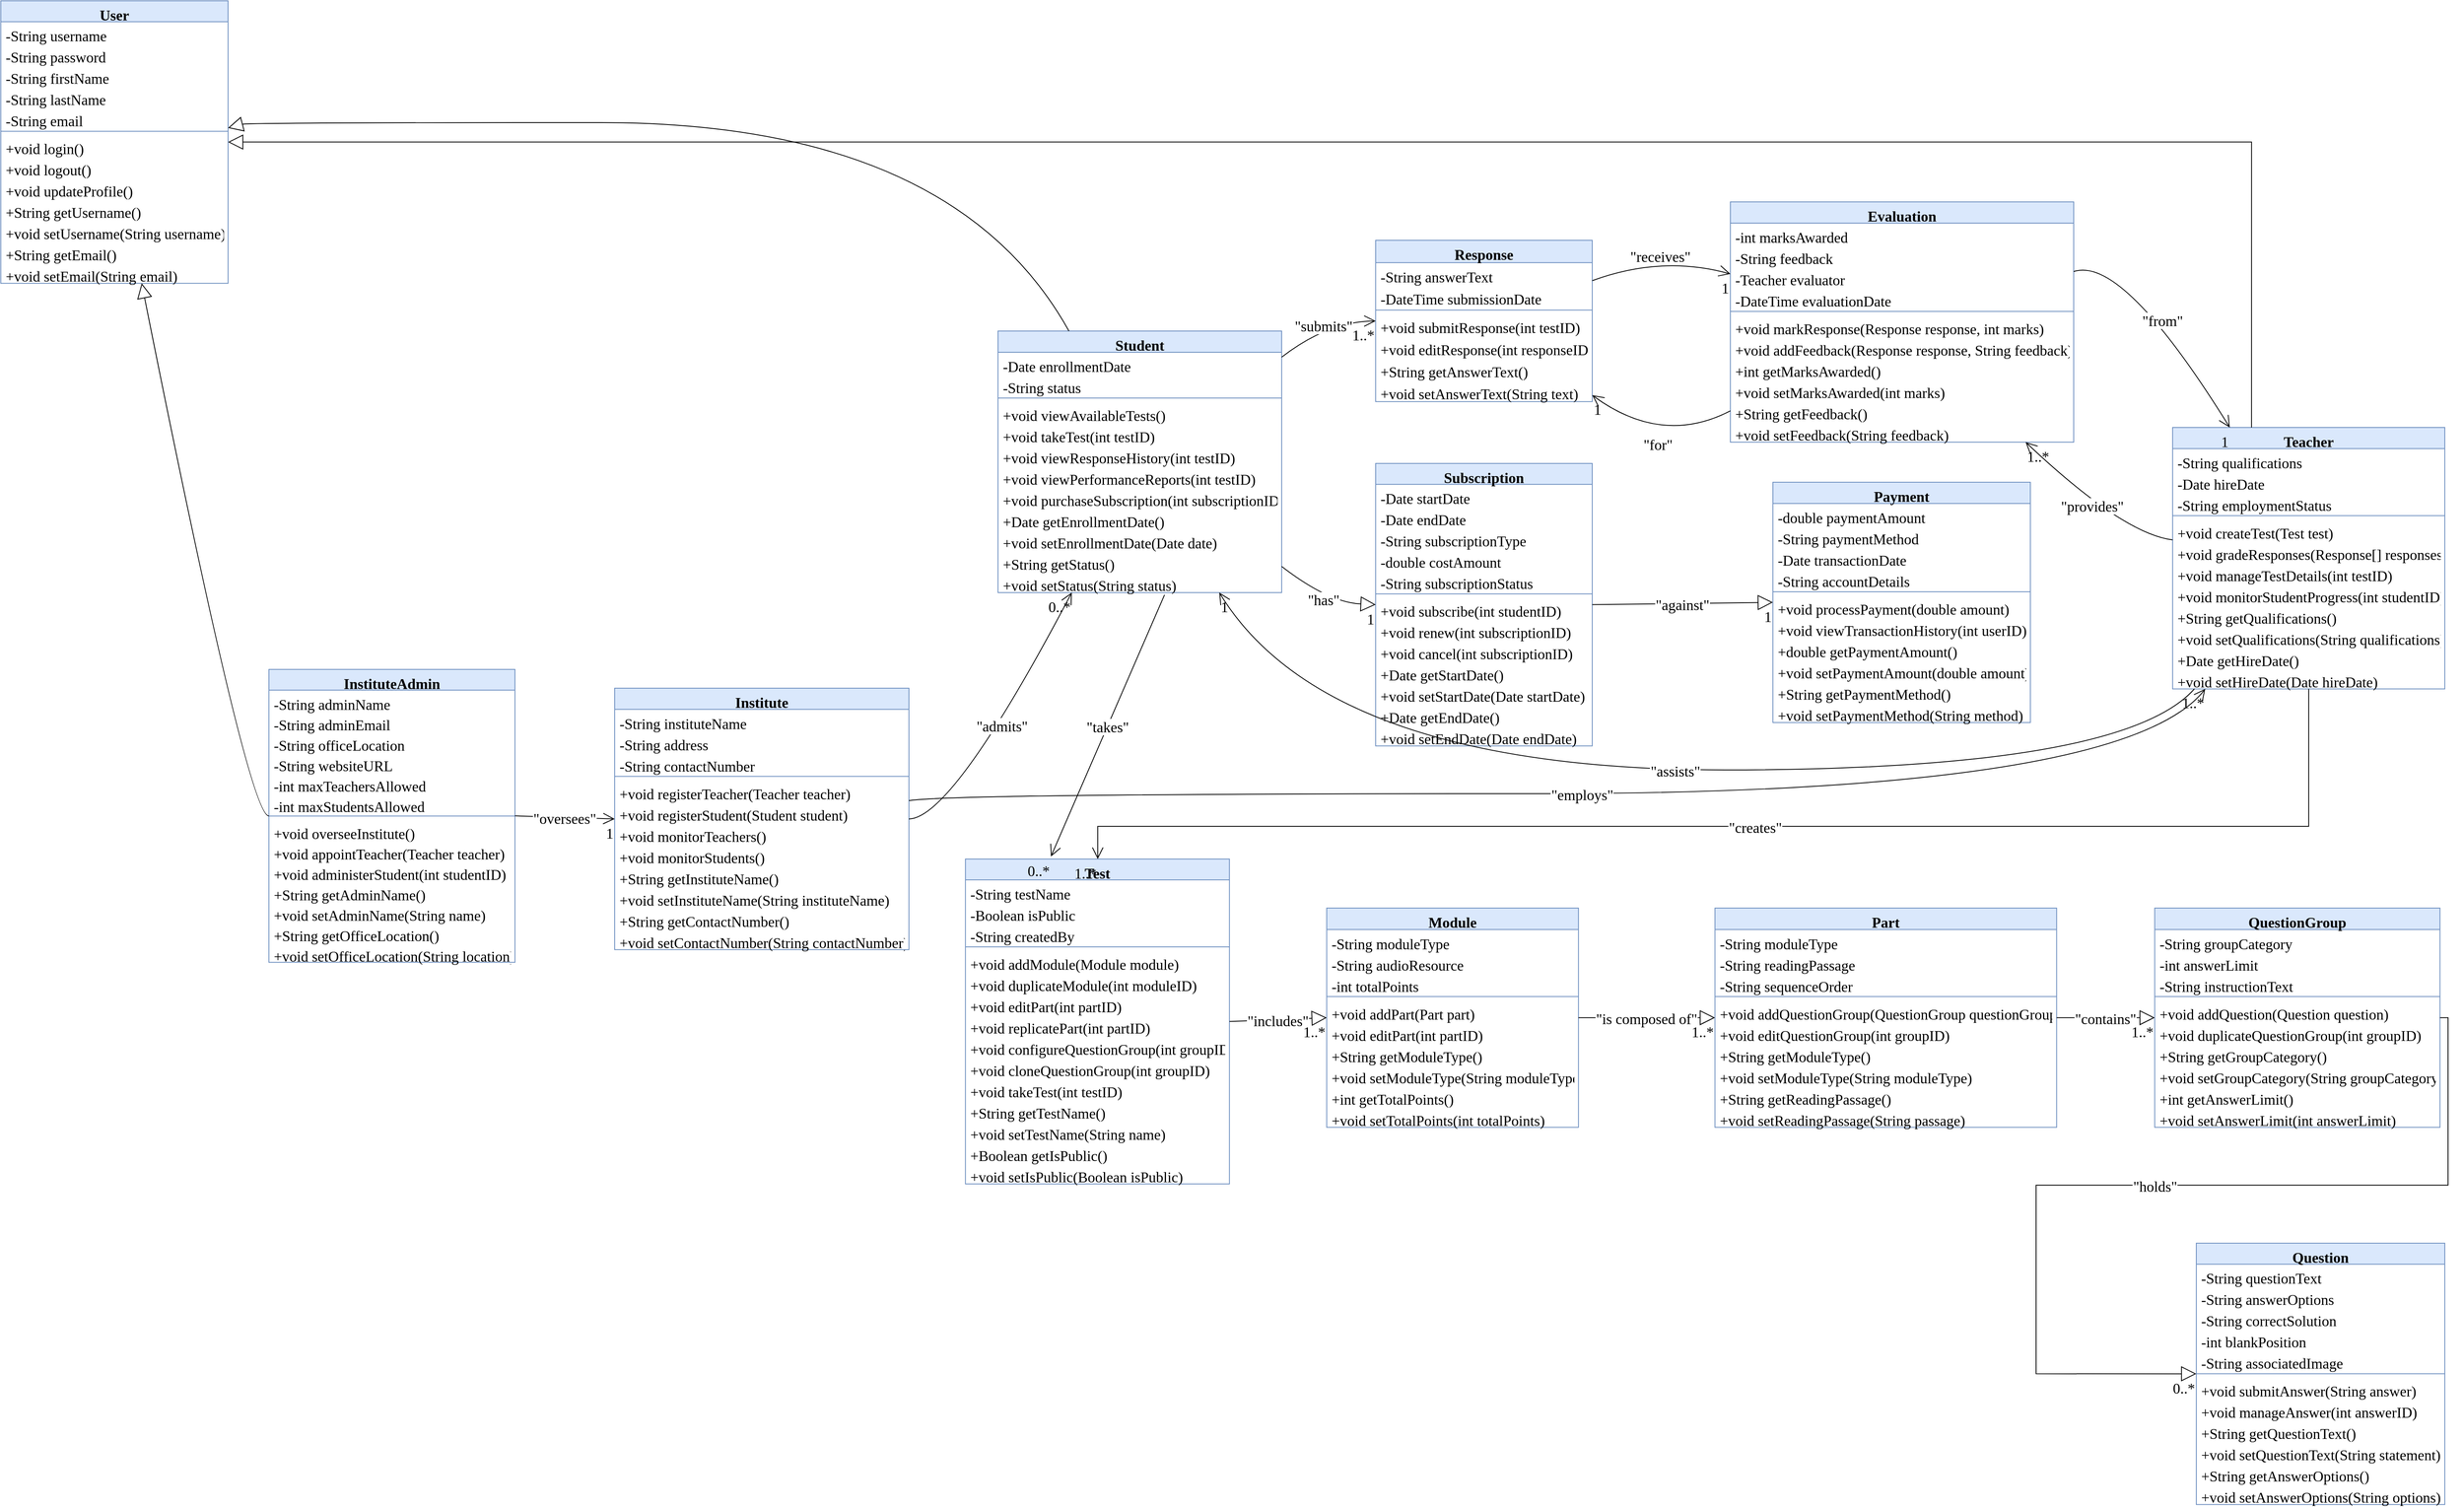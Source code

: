 <mxfile version="24.7.17">
  <diagram name="Page-1" id="9f46799a-70d6-7492-0946-bef42562c5a5">
    <mxGraphModel dx="-80" dy="1028" grid="1" gridSize="10" guides="1" tooltips="1" connect="1" arrows="1" fold="1" page="1" pageScale="1" pageWidth="1654" pageHeight="1169" background="none" math="0" shadow="0">
      <root>
        <mxCell id="0" />
        <mxCell id="1" parent="0" />
        <mxCell id="RYx3yiJWNXCLn6CZMeA5-197" value="User" style="swimlane;fontStyle=1;align=center;verticalAlign=top;childLayout=stackLayout;horizontal=1;startSize=25.564;horizontalStack=0;resizeParent=1;resizeParentMax=0;resizeLast=0;collapsible=0;marginBottom=0;fontFamily=Ubuntu Mono;fontSource=https%3A%2F%2Ffonts.googleapis.com%2Fcss%3Ffamily%3DUbuntu%2BMono;fontSize=18;fillColor=#dae8fc;strokeColor=#6c8ebf;" parent="1" vertex="1">
          <mxGeometry x="1740" y="30" width="278" height="345.564" as="geometry" />
        </mxCell>
        <mxCell id="RYx3yiJWNXCLn6CZMeA5-198" value="-String username" style="text;strokeColor=none;fillColor=none;align=left;verticalAlign=top;spacingLeft=4;spacingRight=4;overflow=hidden;rotatable=0;points=[[0,0.5],[1,0.5]];portConstraint=eastwest;fontFamily=Ubuntu Mono;fontSource=https%3A%2F%2Ffonts.googleapis.com%2Fcss%3Ffamily%3DUbuntu%2BMono;fontSize=18;" parent="RYx3yiJWNXCLn6CZMeA5-197" vertex="1">
          <mxGeometry y="25.564" width="278" height="26" as="geometry" />
        </mxCell>
        <mxCell id="RYx3yiJWNXCLn6CZMeA5-199" value="-String password" style="text;strokeColor=none;fillColor=none;align=left;verticalAlign=top;spacingLeft=4;spacingRight=4;overflow=hidden;rotatable=0;points=[[0,0.5],[1,0.5]];portConstraint=eastwest;fontFamily=Ubuntu Mono;fontSource=https%3A%2F%2Ffonts.googleapis.com%2Fcss%3Ffamily%3DUbuntu%2BMono;fontSize=18;" parent="RYx3yiJWNXCLn6CZMeA5-197" vertex="1">
          <mxGeometry y="51.564" width="278" height="26" as="geometry" />
        </mxCell>
        <mxCell id="RYx3yiJWNXCLn6CZMeA5-200" value="-String firstName" style="text;strokeColor=none;fillColor=none;align=left;verticalAlign=top;spacingLeft=4;spacingRight=4;overflow=hidden;rotatable=0;points=[[0,0.5],[1,0.5]];portConstraint=eastwest;fontFamily=Ubuntu Mono;fontSource=https%3A%2F%2Ffonts.googleapis.com%2Fcss%3Ffamily%3DUbuntu%2BMono;fontSize=18;" parent="RYx3yiJWNXCLn6CZMeA5-197" vertex="1">
          <mxGeometry y="77.564" width="278" height="26" as="geometry" />
        </mxCell>
        <mxCell id="RYx3yiJWNXCLn6CZMeA5-201" value="-String lastName" style="text;strokeColor=none;fillColor=none;align=left;verticalAlign=top;spacingLeft=4;spacingRight=4;overflow=hidden;rotatable=0;points=[[0,0.5],[1,0.5]];portConstraint=eastwest;fontFamily=Ubuntu Mono;fontSource=https%3A%2F%2Ffonts.googleapis.com%2Fcss%3Ffamily%3DUbuntu%2BMono;fontSize=18;" parent="RYx3yiJWNXCLn6CZMeA5-197" vertex="1">
          <mxGeometry y="103.564" width="278" height="26" as="geometry" />
        </mxCell>
        <mxCell id="RYx3yiJWNXCLn6CZMeA5-202" value="-String email" style="text;strokeColor=none;fillColor=none;align=left;verticalAlign=top;spacingLeft=4;spacingRight=4;overflow=hidden;rotatable=0;points=[[0,0.5],[1,0.5]];portConstraint=eastwest;fontFamily=Ubuntu Mono;fontSource=https%3A%2F%2Ffonts.googleapis.com%2Fcss%3Ffamily%3DUbuntu%2BMono;fontSize=18;" parent="RYx3yiJWNXCLn6CZMeA5-197" vertex="1">
          <mxGeometry y="129.564" width="278" height="26" as="geometry" />
        </mxCell>
        <mxCell id="RYx3yiJWNXCLn6CZMeA5-203" style="line;strokeWidth=1;fillColor=none;align=left;verticalAlign=middle;spacingTop=-1;spacingLeft=3;spacingRight=3;rotatable=0;labelPosition=right;points=[];portConstraint=eastwest;strokeColor=inherit;fontFamily=Ubuntu Mono;fontSource=https%3A%2F%2Ffonts.googleapis.com%2Fcss%3Ffamily%3DUbuntu%2BMono;fontSize=18;" parent="RYx3yiJWNXCLn6CZMeA5-197" vertex="1">
          <mxGeometry y="155.564" width="278" height="8" as="geometry" />
        </mxCell>
        <mxCell id="RYx3yiJWNXCLn6CZMeA5-204" value="+void login()" style="text;strokeColor=none;fillColor=none;align=left;verticalAlign=top;spacingLeft=4;spacingRight=4;overflow=hidden;rotatable=0;points=[[0,0.5],[1,0.5]];portConstraint=eastwest;fontFamily=Ubuntu Mono;fontSource=https%3A%2F%2Ffonts.googleapis.com%2Fcss%3Ffamily%3DUbuntu%2BMono;fontSize=18;" parent="RYx3yiJWNXCLn6CZMeA5-197" vertex="1">
          <mxGeometry y="163.564" width="278" height="26" as="geometry" />
        </mxCell>
        <mxCell id="RYx3yiJWNXCLn6CZMeA5-205" value="+void logout()" style="text;strokeColor=none;fillColor=none;align=left;verticalAlign=top;spacingLeft=4;spacingRight=4;overflow=hidden;rotatable=0;points=[[0,0.5],[1,0.5]];portConstraint=eastwest;fontFamily=Ubuntu Mono;fontSource=https%3A%2F%2Ffonts.googleapis.com%2Fcss%3Ffamily%3DUbuntu%2BMono;fontSize=18;" parent="RYx3yiJWNXCLn6CZMeA5-197" vertex="1">
          <mxGeometry y="189.564" width="278" height="26" as="geometry" />
        </mxCell>
        <mxCell id="RYx3yiJWNXCLn6CZMeA5-206" value="+void updateProfile()" style="text;strokeColor=none;fillColor=none;align=left;verticalAlign=top;spacingLeft=4;spacingRight=4;overflow=hidden;rotatable=0;points=[[0,0.5],[1,0.5]];portConstraint=eastwest;fontFamily=Ubuntu Mono;fontSource=https%3A%2F%2Ffonts.googleapis.com%2Fcss%3Ffamily%3DUbuntu%2BMono;fontSize=18;" parent="RYx3yiJWNXCLn6CZMeA5-197" vertex="1">
          <mxGeometry y="215.564" width="278" height="26" as="geometry" />
        </mxCell>
        <mxCell id="RYx3yiJWNXCLn6CZMeA5-207" value="+String getUsername()" style="text;strokeColor=none;fillColor=none;align=left;verticalAlign=top;spacingLeft=4;spacingRight=4;overflow=hidden;rotatable=0;points=[[0,0.5],[1,0.5]];portConstraint=eastwest;fontFamily=Ubuntu Mono;fontSource=https%3A%2F%2Ffonts.googleapis.com%2Fcss%3Ffamily%3DUbuntu%2BMono;fontSize=18;" parent="RYx3yiJWNXCLn6CZMeA5-197" vertex="1">
          <mxGeometry y="241.564" width="278" height="26" as="geometry" />
        </mxCell>
        <mxCell id="RYx3yiJWNXCLn6CZMeA5-208" value="+void setUsername(String username)" style="text;strokeColor=none;fillColor=none;align=left;verticalAlign=top;spacingLeft=4;spacingRight=4;overflow=hidden;rotatable=0;points=[[0,0.5],[1,0.5]];portConstraint=eastwest;fontFamily=Ubuntu Mono;fontSource=https%3A%2F%2Ffonts.googleapis.com%2Fcss%3Ffamily%3DUbuntu%2BMono;fontSize=18;" parent="RYx3yiJWNXCLn6CZMeA5-197" vertex="1">
          <mxGeometry y="267.564" width="278" height="26" as="geometry" />
        </mxCell>
        <mxCell id="RYx3yiJWNXCLn6CZMeA5-209" value="+String getEmail()" style="text;strokeColor=none;fillColor=none;align=left;verticalAlign=top;spacingLeft=4;spacingRight=4;overflow=hidden;rotatable=0;points=[[0,0.5],[1,0.5]];portConstraint=eastwest;fontFamily=Ubuntu Mono;fontSource=https%3A%2F%2Ffonts.googleapis.com%2Fcss%3Ffamily%3DUbuntu%2BMono;fontSize=18;" parent="RYx3yiJWNXCLn6CZMeA5-197" vertex="1">
          <mxGeometry y="293.564" width="278" height="26" as="geometry" />
        </mxCell>
        <mxCell id="RYx3yiJWNXCLn6CZMeA5-210" value="+void setEmail(String email)" style="text;strokeColor=none;fillColor=none;align=left;verticalAlign=top;spacingLeft=4;spacingRight=4;overflow=hidden;rotatable=0;points=[[0,0.5],[1,0.5]];portConstraint=eastwest;fontFamily=Ubuntu Mono;fontSource=https%3A%2F%2Ffonts.googleapis.com%2Fcss%3Ffamily%3DUbuntu%2BMono;fontSize=18;" parent="RYx3yiJWNXCLn6CZMeA5-197" vertex="1">
          <mxGeometry y="319.564" width="278" height="26" as="geometry" />
        </mxCell>
        <mxCell id="RYx3yiJWNXCLn6CZMeA5-211" value="Student" style="swimlane;fontStyle=1;align=center;verticalAlign=top;childLayout=stackLayout;horizontal=1;startSize=25.972;horizontalStack=0;resizeParent=1;resizeParentMax=0;resizeLast=0;collapsible=0;marginBottom=0;fontFamily=Ubuntu Mono;fontSource=https%3A%2F%2Ffonts.googleapis.com%2Fcss%3Ffamily%3DUbuntu%2BMono;fontSize=18;fillColor=#dae8fc;strokeColor=#6c8ebf;" parent="1" vertex="1">
          <mxGeometry x="2960" y="434" width="347" height="319.972" as="geometry" />
        </mxCell>
        <mxCell id="RYx3yiJWNXCLn6CZMeA5-212" value="-Date enrollmentDate" style="text;strokeColor=none;fillColor=none;align=left;verticalAlign=top;spacingLeft=4;spacingRight=4;overflow=hidden;rotatable=0;points=[[0,0.5],[1,0.5]];portConstraint=eastwest;fontFamily=Ubuntu Mono;fontSource=https%3A%2F%2Ffonts.googleapis.com%2Fcss%3Ffamily%3DUbuntu%2BMono;fontSize=18;" parent="RYx3yiJWNXCLn6CZMeA5-211" vertex="1">
          <mxGeometry y="25.972" width="347" height="26" as="geometry" />
        </mxCell>
        <mxCell id="RYx3yiJWNXCLn6CZMeA5-213" value="-String status" style="text;strokeColor=none;fillColor=none;align=left;verticalAlign=top;spacingLeft=4;spacingRight=4;overflow=hidden;rotatable=0;points=[[0,0.5],[1,0.5]];portConstraint=eastwest;fontFamily=Ubuntu Mono;fontSource=https%3A%2F%2Ffonts.googleapis.com%2Fcss%3Ffamily%3DUbuntu%2BMono;fontSize=18;" parent="RYx3yiJWNXCLn6CZMeA5-211" vertex="1">
          <mxGeometry y="51.972" width="347" height="26" as="geometry" />
        </mxCell>
        <mxCell id="RYx3yiJWNXCLn6CZMeA5-214" style="line;strokeWidth=1;fillColor=none;align=left;verticalAlign=middle;spacingTop=-1;spacingLeft=3;spacingRight=3;rotatable=0;labelPosition=right;points=[];portConstraint=eastwest;strokeColor=inherit;fontFamily=Ubuntu Mono;fontSource=https%3A%2F%2Ffonts.googleapis.com%2Fcss%3Ffamily%3DUbuntu%2BMono;fontSize=18;" parent="RYx3yiJWNXCLn6CZMeA5-211" vertex="1">
          <mxGeometry y="77.972" width="347" height="8" as="geometry" />
        </mxCell>
        <mxCell id="RYx3yiJWNXCLn6CZMeA5-215" value="+void viewAvailableTests()" style="text;strokeColor=none;fillColor=none;align=left;verticalAlign=top;spacingLeft=4;spacingRight=4;overflow=hidden;rotatable=0;points=[[0,0.5],[1,0.5]];portConstraint=eastwest;fontFamily=Ubuntu Mono;fontSource=https%3A%2F%2Ffonts.googleapis.com%2Fcss%3Ffamily%3DUbuntu%2BMono;fontSize=18;" parent="RYx3yiJWNXCLn6CZMeA5-211" vertex="1">
          <mxGeometry y="85.972" width="347" height="26" as="geometry" />
        </mxCell>
        <mxCell id="RYx3yiJWNXCLn6CZMeA5-216" value="+void takeTest(int testID)" style="text;strokeColor=none;fillColor=none;align=left;verticalAlign=top;spacingLeft=4;spacingRight=4;overflow=hidden;rotatable=0;points=[[0,0.5],[1,0.5]];portConstraint=eastwest;fontFamily=Ubuntu Mono;fontSource=https%3A%2F%2Ffonts.googleapis.com%2Fcss%3Ffamily%3DUbuntu%2BMono;fontSize=18;" parent="RYx3yiJWNXCLn6CZMeA5-211" vertex="1">
          <mxGeometry y="111.972" width="347" height="26" as="geometry" />
        </mxCell>
        <mxCell id="RYx3yiJWNXCLn6CZMeA5-217" value="+void viewResponseHistory(int testID)" style="text;strokeColor=none;fillColor=none;align=left;verticalAlign=top;spacingLeft=4;spacingRight=4;overflow=hidden;rotatable=0;points=[[0,0.5],[1,0.5]];portConstraint=eastwest;fontFamily=Ubuntu Mono;fontSource=https%3A%2F%2Ffonts.googleapis.com%2Fcss%3Ffamily%3DUbuntu%2BMono;fontSize=18;" parent="RYx3yiJWNXCLn6CZMeA5-211" vertex="1">
          <mxGeometry y="137.972" width="347" height="26" as="geometry" />
        </mxCell>
        <mxCell id="RYx3yiJWNXCLn6CZMeA5-218" value="+void viewPerformanceReports(int testID)" style="text;strokeColor=none;fillColor=none;align=left;verticalAlign=top;spacingLeft=4;spacingRight=4;overflow=hidden;rotatable=0;points=[[0,0.5],[1,0.5]];portConstraint=eastwest;fontFamily=Ubuntu Mono;fontSource=https%3A%2F%2Ffonts.googleapis.com%2Fcss%3Ffamily%3DUbuntu%2BMono;fontSize=18;" parent="RYx3yiJWNXCLn6CZMeA5-211" vertex="1">
          <mxGeometry y="163.972" width="347" height="26" as="geometry" />
        </mxCell>
        <mxCell id="RYx3yiJWNXCLn6CZMeA5-219" value="+void purchaseSubscription(int subscriptionID)" style="text;strokeColor=none;fillColor=none;align=left;verticalAlign=top;spacingLeft=4;spacingRight=4;overflow=hidden;rotatable=0;points=[[0,0.5],[1,0.5]];portConstraint=eastwest;fontFamily=Ubuntu Mono;fontSource=https%3A%2F%2Ffonts.googleapis.com%2Fcss%3Ffamily%3DUbuntu%2BMono;fontSize=18;" parent="RYx3yiJWNXCLn6CZMeA5-211" vertex="1">
          <mxGeometry y="189.972" width="347" height="26" as="geometry" />
        </mxCell>
        <mxCell id="RYx3yiJWNXCLn6CZMeA5-220" value="+Date getEnrollmentDate()" style="text;strokeColor=none;fillColor=none;align=left;verticalAlign=top;spacingLeft=4;spacingRight=4;overflow=hidden;rotatable=0;points=[[0,0.5],[1,0.5]];portConstraint=eastwest;fontFamily=Ubuntu Mono;fontSource=https%3A%2F%2Ffonts.googleapis.com%2Fcss%3Ffamily%3DUbuntu%2BMono;fontSize=18;" parent="RYx3yiJWNXCLn6CZMeA5-211" vertex="1">
          <mxGeometry y="215.972" width="347" height="26" as="geometry" />
        </mxCell>
        <mxCell id="RYx3yiJWNXCLn6CZMeA5-221" value="+void setEnrollmentDate(Date date)" style="text;strokeColor=none;fillColor=none;align=left;verticalAlign=top;spacingLeft=4;spacingRight=4;overflow=hidden;rotatable=0;points=[[0,0.5],[1,0.5]];portConstraint=eastwest;fontFamily=Ubuntu Mono;fontSource=https%3A%2F%2Ffonts.googleapis.com%2Fcss%3Ffamily%3DUbuntu%2BMono;fontSize=18;" parent="RYx3yiJWNXCLn6CZMeA5-211" vertex="1">
          <mxGeometry y="241.972" width="347" height="26" as="geometry" />
        </mxCell>
        <mxCell id="RYx3yiJWNXCLn6CZMeA5-222" value="+String getStatus()" style="text;strokeColor=none;fillColor=none;align=left;verticalAlign=top;spacingLeft=4;spacingRight=4;overflow=hidden;rotatable=0;points=[[0,0.5],[1,0.5]];portConstraint=eastwest;fontFamily=Ubuntu Mono;fontSource=https%3A%2F%2Ffonts.googleapis.com%2Fcss%3Ffamily%3DUbuntu%2BMono;fontSize=18;" parent="RYx3yiJWNXCLn6CZMeA5-211" vertex="1">
          <mxGeometry y="267.972" width="347" height="26" as="geometry" />
        </mxCell>
        <mxCell id="RYx3yiJWNXCLn6CZMeA5-223" value="+void setStatus(String status)" style="text;strokeColor=none;fillColor=none;align=left;verticalAlign=top;spacingLeft=4;spacingRight=4;overflow=hidden;rotatable=0;points=[[0,0.5],[1,0.5]];portConstraint=eastwest;fontFamily=Ubuntu Mono;fontSource=https%3A%2F%2Ffonts.googleapis.com%2Fcss%3Ffamily%3DUbuntu%2BMono;fontSize=18;" parent="RYx3yiJWNXCLn6CZMeA5-211" vertex="1">
          <mxGeometry y="293.972" width="347" height="26" as="geometry" />
        </mxCell>
        <mxCell id="RYx3yiJWNXCLn6CZMeA5-224" value="Teacher" style="swimlane;fontStyle=1;align=center;verticalAlign=top;childLayout=stackLayout;horizontal=1;startSize=25.88;horizontalStack=0;resizeParent=1;resizeParentMax=0;resizeLast=0;collapsible=0;marginBottom=0;fontFamily=Ubuntu Mono;fontSource=https%3A%2F%2Ffonts.googleapis.com%2Fcss%3Ffamily%3DUbuntu%2BMono;fontSize=18;fillColor=#dae8fc;strokeColor=#6c8ebf;" parent="1" vertex="1">
          <mxGeometry x="4397" y="552" width="333" height="319.88" as="geometry" />
        </mxCell>
        <mxCell id="RYx3yiJWNXCLn6CZMeA5-225" value="-String qualifications" style="text;strokeColor=none;fillColor=none;align=left;verticalAlign=top;spacingLeft=4;spacingRight=4;overflow=hidden;rotatable=0;points=[[0,0.5],[1,0.5]];portConstraint=eastwest;fontFamily=Ubuntu Mono;fontSource=https%3A%2F%2Ffonts.googleapis.com%2Fcss%3Ffamily%3DUbuntu%2BMono;fontSize=18;" parent="RYx3yiJWNXCLn6CZMeA5-224" vertex="1">
          <mxGeometry y="25.88" width="333" height="26" as="geometry" />
        </mxCell>
        <mxCell id="RYx3yiJWNXCLn6CZMeA5-226" value="-Date hireDate" style="text;strokeColor=none;fillColor=none;align=left;verticalAlign=top;spacingLeft=4;spacingRight=4;overflow=hidden;rotatable=0;points=[[0,0.5],[1,0.5]];portConstraint=eastwest;fontFamily=Ubuntu Mono;fontSource=https%3A%2F%2Ffonts.googleapis.com%2Fcss%3Ffamily%3DUbuntu%2BMono;fontSize=18;" parent="RYx3yiJWNXCLn6CZMeA5-224" vertex="1">
          <mxGeometry y="51.88" width="333" height="26" as="geometry" />
        </mxCell>
        <mxCell id="RYx3yiJWNXCLn6CZMeA5-227" value="-String employmentStatus" style="text;strokeColor=none;fillColor=none;align=left;verticalAlign=top;spacingLeft=4;spacingRight=4;overflow=hidden;rotatable=0;points=[[0,0.5],[1,0.5]];portConstraint=eastwest;fontFamily=Ubuntu Mono;fontSource=https%3A%2F%2Ffonts.googleapis.com%2Fcss%3Ffamily%3DUbuntu%2BMono;fontSize=18;" parent="RYx3yiJWNXCLn6CZMeA5-224" vertex="1">
          <mxGeometry y="77.88" width="333" height="26" as="geometry" />
        </mxCell>
        <mxCell id="RYx3yiJWNXCLn6CZMeA5-228" style="line;strokeWidth=1;fillColor=none;align=left;verticalAlign=middle;spacingTop=-1;spacingLeft=3;spacingRight=3;rotatable=0;labelPosition=right;points=[];portConstraint=eastwest;strokeColor=inherit;fontFamily=Ubuntu Mono;fontSource=https%3A%2F%2Ffonts.googleapis.com%2Fcss%3Ffamily%3DUbuntu%2BMono;fontSize=18;" parent="RYx3yiJWNXCLn6CZMeA5-224" vertex="1">
          <mxGeometry y="103.88" width="333" height="8" as="geometry" />
        </mxCell>
        <mxCell id="RYx3yiJWNXCLn6CZMeA5-229" value="+void createTest(Test test)" style="text;strokeColor=none;fillColor=none;align=left;verticalAlign=top;spacingLeft=4;spacingRight=4;overflow=hidden;rotatable=0;points=[[0,0.5],[1,0.5]];portConstraint=eastwest;fontFamily=Ubuntu Mono;fontSource=https%3A%2F%2Ffonts.googleapis.com%2Fcss%3Ffamily%3DUbuntu%2BMono;fontSize=18;" parent="RYx3yiJWNXCLn6CZMeA5-224" vertex="1">
          <mxGeometry y="111.88" width="333" height="26" as="geometry" />
        </mxCell>
        <mxCell id="RYx3yiJWNXCLn6CZMeA5-230" value="+void gradeResponses(Response[] responses)" style="text;strokeColor=none;fillColor=none;align=left;verticalAlign=top;spacingLeft=4;spacingRight=4;overflow=hidden;rotatable=0;points=[[0,0.5],[1,0.5]];portConstraint=eastwest;fontFamily=Ubuntu Mono;fontSource=https%3A%2F%2Ffonts.googleapis.com%2Fcss%3Ffamily%3DUbuntu%2BMono;fontSize=18;" parent="RYx3yiJWNXCLn6CZMeA5-224" vertex="1">
          <mxGeometry y="137.88" width="333" height="26" as="geometry" />
        </mxCell>
        <mxCell id="RYx3yiJWNXCLn6CZMeA5-231" value="+void manageTestDetails(int testID)" style="text;strokeColor=none;fillColor=none;align=left;verticalAlign=top;spacingLeft=4;spacingRight=4;overflow=hidden;rotatable=0;points=[[0,0.5],[1,0.5]];portConstraint=eastwest;fontFamily=Ubuntu Mono;fontSource=https%3A%2F%2Ffonts.googleapis.com%2Fcss%3Ffamily%3DUbuntu%2BMono;fontSize=18;" parent="RYx3yiJWNXCLn6CZMeA5-224" vertex="1">
          <mxGeometry y="163.88" width="333" height="26" as="geometry" />
        </mxCell>
        <mxCell id="RYx3yiJWNXCLn6CZMeA5-232" value="+void monitorStudentProgress(int studentID)" style="text;strokeColor=none;fillColor=none;align=left;verticalAlign=top;spacingLeft=4;spacingRight=4;overflow=hidden;rotatable=0;points=[[0,0.5],[1,0.5]];portConstraint=eastwest;fontFamily=Ubuntu Mono;fontSource=https%3A%2F%2Ffonts.googleapis.com%2Fcss%3Ffamily%3DUbuntu%2BMono;fontSize=18;" parent="RYx3yiJWNXCLn6CZMeA5-224" vertex="1">
          <mxGeometry y="189.88" width="333" height="26" as="geometry" />
        </mxCell>
        <mxCell id="RYx3yiJWNXCLn6CZMeA5-233" value="+String getQualifications()" style="text;strokeColor=none;fillColor=none;align=left;verticalAlign=top;spacingLeft=4;spacingRight=4;overflow=hidden;rotatable=0;points=[[0,0.5],[1,0.5]];portConstraint=eastwest;fontFamily=Ubuntu Mono;fontSource=https%3A%2F%2Ffonts.googleapis.com%2Fcss%3Ffamily%3DUbuntu%2BMono;fontSize=18;" parent="RYx3yiJWNXCLn6CZMeA5-224" vertex="1">
          <mxGeometry y="215.88" width="333" height="26" as="geometry" />
        </mxCell>
        <mxCell id="RYx3yiJWNXCLn6CZMeA5-234" value="+void setQualifications(String qualifications)" style="text;strokeColor=none;fillColor=none;align=left;verticalAlign=top;spacingLeft=4;spacingRight=4;overflow=hidden;rotatable=0;points=[[0,0.5],[1,0.5]];portConstraint=eastwest;fontFamily=Ubuntu Mono;fontSource=https%3A%2F%2Ffonts.googleapis.com%2Fcss%3Ffamily%3DUbuntu%2BMono;fontSize=18;" parent="RYx3yiJWNXCLn6CZMeA5-224" vertex="1">
          <mxGeometry y="241.88" width="333" height="26" as="geometry" />
        </mxCell>
        <mxCell id="RYx3yiJWNXCLn6CZMeA5-235" value="+Date getHireDate()" style="text;strokeColor=none;fillColor=none;align=left;verticalAlign=top;spacingLeft=4;spacingRight=4;overflow=hidden;rotatable=0;points=[[0,0.5],[1,0.5]];portConstraint=eastwest;fontFamily=Ubuntu Mono;fontSource=https%3A%2F%2Ffonts.googleapis.com%2Fcss%3Ffamily%3DUbuntu%2BMono;fontSize=18;" parent="RYx3yiJWNXCLn6CZMeA5-224" vertex="1">
          <mxGeometry y="267.88" width="333" height="26" as="geometry" />
        </mxCell>
        <mxCell id="RYx3yiJWNXCLn6CZMeA5-236" value="+void setHireDate(Date hireDate)" style="text;strokeColor=none;fillColor=none;align=left;verticalAlign=top;spacingLeft=4;spacingRight=4;overflow=hidden;rotatable=0;points=[[0,0.5],[1,0.5]];portConstraint=eastwest;fontFamily=Ubuntu Mono;fontSource=https%3A%2F%2Ffonts.googleapis.com%2Fcss%3Ffamily%3DUbuntu%2BMono;fontSize=18;" parent="RYx3yiJWNXCLn6CZMeA5-224" vertex="1">
          <mxGeometry y="293.88" width="333" height="26" as="geometry" />
        </mxCell>
        <mxCell id="RYx3yiJWNXCLn6CZMeA5-237" value="InstituteAdmin" style="swimlane;fontStyle=1;align=center;verticalAlign=top;childLayout=stackLayout;horizontal=1;startSize=25.373;horizontalStack=0;resizeParent=1;resizeParentMax=0;resizeLast=0;collapsible=0;marginBottom=0;fontFamily=Ubuntu Mono;fontSource=https%3A%2F%2Ffonts.googleapis.com%2Fcss%3Ffamily%3DUbuntu%2BMono;fontSize=18;fillColor=#dae8fc;strokeColor=#6c8ebf;" parent="1" vertex="1">
          <mxGeometry x="2068" y="848" width="301" height="358.373" as="geometry" />
        </mxCell>
        <mxCell id="RYx3yiJWNXCLn6CZMeA5-238" value="-String adminName" style="text;strokeColor=none;fillColor=none;align=left;verticalAlign=top;spacingLeft=4;spacingRight=4;overflow=hidden;rotatable=0;points=[[0,0.5],[1,0.5]];portConstraint=eastwest;fontFamily=Ubuntu Mono;fontSource=https%3A%2F%2Ffonts.googleapis.com%2Fcss%3Ffamily%3DUbuntu%2BMono;fontSize=18;" parent="RYx3yiJWNXCLn6CZMeA5-237" vertex="1">
          <mxGeometry y="25.373" width="301" height="25" as="geometry" />
        </mxCell>
        <mxCell id="RYx3yiJWNXCLn6CZMeA5-239" value="-String adminEmail" style="text;strokeColor=none;fillColor=none;align=left;verticalAlign=top;spacingLeft=4;spacingRight=4;overflow=hidden;rotatable=0;points=[[0,0.5],[1,0.5]];portConstraint=eastwest;fontFamily=Ubuntu Mono;fontSource=https%3A%2F%2Ffonts.googleapis.com%2Fcss%3Ffamily%3DUbuntu%2BMono;fontSize=18;" parent="RYx3yiJWNXCLn6CZMeA5-237" vertex="1">
          <mxGeometry y="50.373" width="301" height="25" as="geometry" />
        </mxCell>
        <mxCell id="RYx3yiJWNXCLn6CZMeA5-240" value="-String officeLocation" style="text;strokeColor=none;fillColor=none;align=left;verticalAlign=top;spacingLeft=4;spacingRight=4;overflow=hidden;rotatable=0;points=[[0,0.5],[1,0.5]];portConstraint=eastwest;fontFamily=Ubuntu Mono;fontSource=https%3A%2F%2Ffonts.googleapis.com%2Fcss%3Ffamily%3DUbuntu%2BMono;fontSize=18;" parent="RYx3yiJWNXCLn6CZMeA5-237" vertex="1">
          <mxGeometry y="75.373" width="301" height="25" as="geometry" />
        </mxCell>
        <mxCell id="RYx3yiJWNXCLn6CZMeA5-241" value="-String websiteURL" style="text;strokeColor=none;fillColor=none;align=left;verticalAlign=top;spacingLeft=4;spacingRight=4;overflow=hidden;rotatable=0;points=[[0,0.5],[1,0.5]];portConstraint=eastwest;fontFamily=Ubuntu Mono;fontSource=https%3A%2F%2Ffonts.googleapis.com%2Fcss%3Ffamily%3DUbuntu%2BMono;fontSize=18;" parent="RYx3yiJWNXCLn6CZMeA5-237" vertex="1">
          <mxGeometry y="100.373" width="301" height="25" as="geometry" />
        </mxCell>
        <mxCell id="RYx3yiJWNXCLn6CZMeA5-242" value="-int maxTeachersAllowed" style="text;strokeColor=none;fillColor=none;align=left;verticalAlign=top;spacingLeft=4;spacingRight=4;overflow=hidden;rotatable=0;points=[[0,0.5],[1,0.5]];portConstraint=eastwest;fontFamily=Ubuntu Mono;fontSource=https%3A%2F%2Ffonts.googleapis.com%2Fcss%3Ffamily%3DUbuntu%2BMono;fontSize=18;" parent="RYx3yiJWNXCLn6CZMeA5-237" vertex="1">
          <mxGeometry y="125.373" width="301" height="25" as="geometry" />
        </mxCell>
        <mxCell id="RYx3yiJWNXCLn6CZMeA5-243" value="-int maxStudentsAllowed" style="text;strokeColor=none;fillColor=none;align=left;verticalAlign=top;spacingLeft=4;spacingRight=4;overflow=hidden;rotatable=0;points=[[0,0.5],[1,0.5]];portConstraint=eastwest;fontFamily=Ubuntu Mono;fontSource=https%3A%2F%2Ffonts.googleapis.com%2Fcss%3Ffamily%3DUbuntu%2BMono;fontSize=18;" parent="RYx3yiJWNXCLn6CZMeA5-237" vertex="1">
          <mxGeometry y="150.373" width="301" height="25" as="geometry" />
        </mxCell>
        <mxCell id="RYx3yiJWNXCLn6CZMeA5-244" style="line;strokeWidth=1;fillColor=none;align=left;verticalAlign=middle;spacingTop=-1;spacingLeft=3;spacingRight=3;rotatable=0;labelPosition=right;points=[];portConstraint=eastwest;strokeColor=inherit;fontFamily=Ubuntu Mono;fontSource=https%3A%2F%2Ffonts.googleapis.com%2Fcss%3Ffamily%3DUbuntu%2BMono;fontSize=18;" parent="RYx3yiJWNXCLn6CZMeA5-237" vertex="1">
          <mxGeometry y="175.373" width="301" height="8" as="geometry" />
        </mxCell>
        <mxCell id="RYx3yiJWNXCLn6CZMeA5-245" value="+void overseeInstitute()" style="text;strokeColor=none;fillColor=none;align=left;verticalAlign=top;spacingLeft=4;spacingRight=4;overflow=hidden;rotatable=0;points=[[0,0.5],[1,0.5]];portConstraint=eastwest;fontFamily=Ubuntu Mono;fontSource=https%3A%2F%2Ffonts.googleapis.com%2Fcss%3Ffamily%3DUbuntu%2BMono;fontSize=18;" parent="RYx3yiJWNXCLn6CZMeA5-237" vertex="1">
          <mxGeometry y="183.373" width="301" height="25" as="geometry" />
        </mxCell>
        <mxCell id="RYx3yiJWNXCLn6CZMeA5-246" value="+void appointTeacher(Teacher teacher)" style="text;strokeColor=none;fillColor=none;align=left;verticalAlign=top;spacingLeft=4;spacingRight=4;overflow=hidden;rotatable=0;points=[[0,0.5],[1,0.5]];portConstraint=eastwest;fontFamily=Ubuntu Mono;fontSource=https%3A%2F%2Ffonts.googleapis.com%2Fcss%3Ffamily%3DUbuntu%2BMono;fontSize=18;" parent="RYx3yiJWNXCLn6CZMeA5-237" vertex="1">
          <mxGeometry y="208.373" width="301" height="25" as="geometry" />
        </mxCell>
        <mxCell id="RYx3yiJWNXCLn6CZMeA5-247" value="+void administerStudent(int studentID)" style="text;strokeColor=none;fillColor=none;align=left;verticalAlign=top;spacingLeft=4;spacingRight=4;overflow=hidden;rotatable=0;points=[[0,0.5],[1,0.5]];portConstraint=eastwest;fontFamily=Ubuntu Mono;fontSource=https%3A%2F%2Ffonts.googleapis.com%2Fcss%3Ffamily%3DUbuntu%2BMono;fontSize=18;" parent="RYx3yiJWNXCLn6CZMeA5-237" vertex="1">
          <mxGeometry y="233.373" width="301" height="25" as="geometry" />
        </mxCell>
        <mxCell id="RYx3yiJWNXCLn6CZMeA5-248" value="+String getAdminName()" style="text;strokeColor=none;fillColor=none;align=left;verticalAlign=top;spacingLeft=4;spacingRight=4;overflow=hidden;rotatable=0;points=[[0,0.5],[1,0.5]];portConstraint=eastwest;fontFamily=Ubuntu Mono;fontSource=https%3A%2F%2Ffonts.googleapis.com%2Fcss%3Ffamily%3DUbuntu%2BMono;fontSize=18;" parent="RYx3yiJWNXCLn6CZMeA5-237" vertex="1">
          <mxGeometry y="258.373" width="301" height="25" as="geometry" />
        </mxCell>
        <mxCell id="RYx3yiJWNXCLn6CZMeA5-249" value="+void setAdminName(String name)" style="text;strokeColor=none;fillColor=none;align=left;verticalAlign=top;spacingLeft=4;spacingRight=4;overflow=hidden;rotatable=0;points=[[0,0.5],[1,0.5]];portConstraint=eastwest;fontFamily=Ubuntu Mono;fontSource=https%3A%2F%2Ffonts.googleapis.com%2Fcss%3Ffamily%3DUbuntu%2BMono;fontSize=18;" parent="RYx3yiJWNXCLn6CZMeA5-237" vertex="1">
          <mxGeometry y="283.373" width="301" height="25" as="geometry" />
        </mxCell>
        <mxCell id="RYx3yiJWNXCLn6CZMeA5-250" value="+String getOfficeLocation()" style="text;strokeColor=none;fillColor=none;align=left;verticalAlign=top;spacingLeft=4;spacingRight=4;overflow=hidden;rotatable=0;points=[[0,0.5],[1,0.5]];portConstraint=eastwest;fontFamily=Ubuntu Mono;fontSource=https%3A%2F%2Ffonts.googleapis.com%2Fcss%3Ffamily%3DUbuntu%2BMono;fontSize=18;" parent="RYx3yiJWNXCLn6CZMeA5-237" vertex="1">
          <mxGeometry y="308.373" width="301" height="25" as="geometry" />
        </mxCell>
        <mxCell id="RYx3yiJWNXCLn6CZMeA5-251" value="+void setOfficeLocation(String location)" style="text;strokeColor=none;fillColor=none;align=left;verticalAlign=top;spacingLeft=4;spacingRight=4;overflow=hidden;rotatable=0;points=[[0,0.5],[1,0.5]];portConstraint=eastwest;fontFamily=Ubuntu Mono;fontSource=https%3A%2F%2Ffonts.googleapis.com%2Fcss%3Ffamily%3DUbuntu%2BMono;fontSize=18;" parent="RYx3yiJWNXCLn6CZMeA5-237" vertex="1">
          <mxGeometry y="333.373" width="301" height="25" as="geometry" />
        </mxCell>
        <mxCell id="RYx3yiJWNXCLn6CZMeA5-252" value="Institute" style="swimlane;fontStyle=1;align=center;verticalAlign=top;childLayout=stackLayout;horizontal=1;startSize=25.88;horizontalStack=0;resizeParent=1;resizeParentMax=0;resizeLast=0;collapsible=0;marginBottom=0;fontFamily=Ubuntu Mono;fontSource=https%3A%2F%2Ffonts.googleapis.com%2Fcss%3Ffamily%3DUbuntu%2BMono;fontSize=18;fillColor=#dae8fc;strokeColor=#6c8ebf;" parent="1" vertex="1">
          <mxGeometry x="2491" y="871" width="360" height="319.88" as="geometry" />
        </mxCell>
        <mxCell id="RYx3yiJWNXCLn6CZMeA5-253" value="-String instituteName" style="text;strokeColor=none;fillColor=none;align=left;verticalAlign=top;spacingLeft=4;spacingRight=4;overflow=hidden;rotatable=0;points=[[0,0.5],[1,0.5]];portConstraint=eastwest;fontFamily=Ubuntu Mono;fontSource=https%3A%2F%2Ffonts.googleapis.com%2Fcss%3Ffamily%3DUbuntu%2BMono;fontSize=18;" parent="RYx3yiJWNXCLn6CZMeA5-252" vertex="1">
          <mxGeometry y="25.88" width="360" height="26" as="geometry" />
        </mxCell>
        <mxCell id="RYx3yiJWNXCLn6CZMeA5-254" value="-String address" style="text;strokeColor=none;fillColor=none;align=left;verticalAlign=top;spacingLeft=4;spacingRight=4;overflow=hidden;rotatable=0;points=[[0,0.5],[1,0.5]];portConstraint=eastwest;fontFamily=Ubuntu Mono;fontSource=https%3A%2F%2Ffonts.googleapis.com%2Fcss%3Ffamily%3DUbuntu%2BMono;fontSize=18;" parent="RYx3yiJWNXCLn6CZMeA5-252" vertex="1">
          <mxGeometry y="51.88" width="360" height="26" as="geometry" />
        </mxCell>
        <mxCell id="RYx3yiJWNXCLn6CZMeA5-255" value="-String contactNumber" style="text;strokeColor=none;fillColor=none;align=left;verticalAlign=top;spacingLeft=4;spacingRight=4;overflow=hidden;rotatable=0;points=[[0,0.5],[1,0.5]];portConstraint=eastwest;fontFamily=Ubuntu Mono;fontSource=https%3A%2F%2Ffonts.googleapis.com%2Fcss%3Ffamily%3DUbuntu%2BMono;fontSize=18;" parent="RYx3yiJWNXCLn6CZMeA5-252" vertex="1">
          <mxGeometry y="77.88" width="360" height="26" as="geometry" />
        </mxCell>
        <mxCell id="RYx3yiJWNXCLn6CZMeA5-256" style="line;strokeWidth=1;fillColor=none;align=left;verticalAlign=middle;spacingTop=-1;spacingLeft=3;spacingRight=3;rotatable=0;labelPosition=right;points=[];portConstraint=eastwest;strokeColor=inherit;fontFamily=Ubuntu Mono;fontSource=https%3A%2F%2Ffonts.googleapis.com%2Fcss%3Ffamily%3DUbuntu%2BMono;fontSize=18;" parent="RYx3yiJWNXCLn6CZMeA5-252" vertex="1">
          <mxGeometry y="103.88" width="360" height="8" as="geometry" />
        </mxCell>
        <mxCell id="RYx3yiJWNXCLn6CZMeA5-257" value="+void registerTeacher(Teacher teacher)" style="text;strokeColor=none;fillColor=none;align=left;verticalAlign=top;spacingLeft=4;spacingRight=4;overflow=hidden;rotatable=0;points=[[0,0.5],[1,0.5]];portConstraint=eastwest;fontFamily=Ubuntu Mono;fontSource=https%3A%2F%2Ffonts.googleapis.com%2Fcss%3Ffamily%3DUbuntu%2BMono;fontSize=18;" parent="RYx3yiJWNXCLn6CZMeA5-252" vertex="1">
          <mxGeometry y="111.88" width="360" height="26" as="geometry" />
        </mxCell>
        <mxCell id="RYx3yiJWNXCLn6CZMeA5-258" value="+void registerStudent(Student student)" style="text;strokeColor=none;fillColor=none;align=left;verticalAlign=top;spacingLeft=4;spacingRight=4;overflow=hidden;rotatable=0;points=[[0,0.5],[1,0.5]];portConstraint=eastwest;fontFamily=Ubuntu Mono;fontSource=https%3A%2F%2Ffonts.googleapis.com%2Fcss%3Ffamily%3DUbuntu%2BMono;fontSize=18;" parent="RYx3yiJWNXCLn6CZMeA5-252" vertex="1">
          <mxGeometry y="137.88" width="360" height="26" as="geometry" />
        </mxCell>
        <mxCell id="RYx3yiJWNXCLn6CZMeA5-259" value="+void monitorTeachers()" style="text;strokeColor=none;fillColor=none;align=left;verticalAlign=top;spacingLeft=4;spacingRight=4;overflow=hidden;rotatable=0;points=[[0,0.5],[1,0.5]];portConstraint=eastwest;fontFamily=Ubuntu Mono;fontSource=https%3A%2F%2Ffonts.googleapis.com%2Fcss%3Ffamily%3DUbuntu%2BMono;fontSize=18;" parent="RYx3yiJWNXCLn6CZMeA5-252" vertex="1">
          <mxGeometry y="163.88" width="360" height="26" as="geometry" />
        </mxCell>
        <mxCell id="RYx3yiJWNXCLn6CZMeA5-260" value="+void monitorStudents()" style="text;strokeColor=none;fillColor=none;align=left;verticalAlign=top;spacingLeft=4;spacingRight=4;overflow=hidden;rotatable=0;points=[[0,0.5],[1,0.5]];portConstraint=eastwest;fontFamily=Ubuntu Mono;fontSource=https%3A%2F%2Ffonts.googleapis.com%2Fcss%3Ffamily%3DUbuntu%2BMono;fontSize=18;" parent="RYx3yiJWNXCLn6CZMeA5-252" vertex="1">
          <mxGeometry y="189.88" width="360" height="26" as="geometry" />
        </mxCell>
        <mxCell id="RYx3yiJWNXCLn6CZMeA5-261" value="+String getInstituteName()" style="text;strokeColor=none;fillColor=none;align=left;verticalAlign=top;spacingLeft=4;spacingRight=4;overflow=hidden;rotatable=0;points=[[0,0.5],[1,0.5]];portConstraint=eastwest;fontFamily=Ubuntu Mono;fontSource=https%3A%2F%2Ffonts.googleapis.com%2Fcss%3Ffamily%3DUbuntu%2BMono;fontSize=18;" parent="RYx3yiJWNXCLn6CZMeA5-252" vertex="1">
          <mxGeometry y="215.88" width="360" height="26" as="geometry" />
        </mxCell>
        <mxCell id="RYx3yiJWNXCLn6CZMeA5-262" value="+void setInstituteName(String instituteName)" style="text;strokeColor=none;fillColor=none;align=left;verticalAlign=top;spacingLeft=4;spacingRight=4;overflow=hidden;rotatable=0;points=[[0,0.5],[1,0.5]];portConstraint=eastwest;fontFamily=Ubuntu Mono;fontSource=https%3A%2F%2Ffonts.googleapis.com%2Fcss%3Ffamily%3DUbuntu%2BMono;fontSize=18;" parent="RYx3yiJWNXCLn6CZMeA5-252" vertex="1">
          <mxGeometry y="241.88" width="360" height="26" as="geometry" />
        </mxCell>
        <mxCell id="RYx3yiJWNXCLn6CZMeA5-263" value="+String getContactNumber()" style="text;strokeColor=none;fillColor=none;align=left;verticalAlign=top;spacingLeft=4;spacingRight=4;overflow=hidden;rotatable=0;points=[[0,0.5],[1,0.5]];portConstraint=eastwest;fontFamily=Ubuntu Mono;fontSource=https%3A%2F%2Ffonts.googleapis.com%2Fcss%3Ffamily%3DUbuntu%2BMono;fontSize=18;" parent="RYx3yiJWNXCLn6CZMeA5-252" vertex="1">
          <mxGeometry y="267.88" width="360" height="26" as="geometry" />
        </mxCell>
        <mxCell id="RYx3yiJWNXCLn6CZMeA5-264" value="+void setContactNumber(String contactNumber)" style="text;strokeColor=none;fillColor=none;align=left;verticalAlign=top;spacingLeft=4;spacingRight=4;overflow=hidden;rotatable=0;points=[[0,0.5],[1,0.5]];portConstraint=eastwest;fontFamily=Ubuntu Mono;fontSource=https%3A%2F%2Ffonts.googleapis.com%2Fcss%3Ffamily%3DUbuntu%2BMono;fontSize=18;" parent="RYx3yiJWNXCLn6CZMeA5-252" vertex="1">
          <mxGeometry y="293.88" width="360" height="26" as="geometry" />
        </mxCell>
        <mxCell id="RYx3yiJWNXCLn6CZMeA5-265" value="Test" style="swimlane;fontStyle=1;align=center;verticalAlign=top;childLayout=stackLayout;horizontal=1;startSize=25.504;horizontalStack=0;resizeParent=1;resizeParentMax=0;resizeLast=0;collapsible=0;marginBottom=0;fontFamily=Ubuntu Mono;fontSource=https%3A%2F%2Ffonts.googleapis.com%2Fcss%3Ffamily%3DUbuntu%2BMono;fontSize=18;fillColor=#dae8fc;strokeColor=#6c8ebf;" parent="1" vertex="1">
          <mxGeometry x="2920.13" y="1080" width="323" height="397.504" as="geometry" />
        </mxCell>
        <mxCell id="RYx3yiJWNXCLn6CZMeA5-266" value="-String testName" style="text;strokeColor=none;fillColor=none;align=left;verticalAlign=top;spacingLeft=4;spacingRight=4;overflow=hidden;rotatable=0;points=[[0,0.5],[1,0.5]];portConstraint=eastwest;fontFamily=Ubuntu Mono;fontSource=https%3A%2F%2Ffonts.googleapis.com%2Fcss%3Ffamily%3DUbuntu%2BMono;fontSize=18;" parent="RYx3yiJWNXCLn6CZMeA5-265" vertex="1">
          <mxGeometry y="25.504" width="323" height="26" as="geometry" />
        </mxCell>
        <mxCell id="RYx3yiJWNXCLn6CZMeA5-267" value="-Boolean isPublic" style="text;strokeColor=none;fillColor=none;align=left;verticalAlign=top;spacingLeft=4;spacingRight=4;overflow=hidden;rotatable=0;points=[[0,0.5],[1,0.5]];portConstraint=eastwest;fontFamily=Ubuntu Mono;fontSource=https%3A%2F%2Ffonts.googleapis.com%2Fcss%3Ffamily%3DUbuntu%2BMono;fontSize=18;" parent="RYx3yiJWNXCLn6CZMeA5-265" vertex="1">
          <mxGeometry y="51.504" width="323" height="26" as="geometry" />
        </mxCell>
        <mxCell id="RYx3yiJWNXCLn6CZMeA5-268" value="-String createdBy" style="text;strokeColor=none;fillColor=none;align=left;verticalAlign=top;spacingLeft=4;spacingRight=4;overflow=hidden;rotatable=0;points=[[0,0.5],[1,0.5]];portConstraint=eastwest;fontFamily=Ubuntu Mono;fontSource=https%3A%2F%2Ffonts.googleapis.com%2Fcss%3Ffamily%3DUbuntu%2BMono;fontSize=18;" parent="RYx3yiJWNXCLn6CZMeA5-265" vertex="1">
          <mxGeometry y="77.504" width="323" height="26" as="geometry" />
        </mxCell>
        <mxCell id="RYx3yiJWNXCLn6CZMeA5-269" style="line;strokeWidth=1;fillColor=none;align=left;verticalAlign=middle;spacingTop=-1;spacingLeft=3;spacingRight=3;rotatable=0;labelPosition=right;points=[];portConstraint=eastwest;strokeColor=inherit;fontFamily=Ubuntu Mono;fontSource=https%3A%2F%2Ffonts.googleapis.com%2Fcss%3Ffamily%3DUbuntu%2BMono;fontSize=18;" parent="RYx3yiJWNXCLn6CZMeA5-265" vertex="1">
          <mxGeometry y="103.504" width="323" height="8" as="geometry" />
        </mxCell>
        <mxCell id="RYx3yiJWNXCLn6CZMeA5-270" value="+void addModule(Module module)" style="text;strokeColor=none;fillColor=none;align=left;verticalAlign=top;spacingLeft=4;spacingRight=4;overflow=hidden;rotatable=0;points=[[0,0.5],[1,0.5]];portConstraint=eastwest;fontFamily=Ubuntu Mono;fontSource=https%3A%2F%2Ffonts.googleapis.com%2Fcss%3Ffamily%3DUbuntu%2BMono;fontSize=18;" parent="RYx3yiJWNXCLn6CZMeA5-265" vertex="1">
          <mxGeometry y="111.504" width="323" height="26" as="geometry" />
        </mxCell>
        <mxCell id="RYx3yiJWNXCLn6CZMeA5-271" value="+void duplicateModule(int moduleID)" style="text;strokeColor=none;fillColor=none;align=left;verticalAlign=top;spacingLeft=4;spacingRight=4;overflow=hidden;rotatable=0;points=[[0,0.5],[1,0.5]];portConstraint=eastwest;fontFamily=Ubuntu Mono;fontSource=https%3A%2F%2Ffonts.googleapis.com%2Fcss%3Ffamily%3DUbuntu%2BMono;fontSize=18;" parent="RYx3yiJWNXCLn6CZMeA5-265" vertex="1">
          <mxGeometry y="137.504" width="323" height="26" as="geometry" />
        </mxCell>
        <mxCell id="RYx3yiJWNXCLn6CZMeA5-272" value="+void editPart(int partID)" style="text;strokeColor=none;fillColor=none;align=left;verticalAlign=top;spacingLeft=4;spacingRight=4;overflow=hidden;rotatable=0;points=[[0,0.5],[1,0.5]];portConstraint=eastwest;fontFamily=Ubuntu Mono;fontSource=https%3A%2F%2Ffonts.googleapis.com%2Fcss%3Ffamily%3DUbuntu%2BMono;fontSize=18;" parent="RYx3yiJWNXCLn6CZMeA5-265" vertex="1">
          <mxGeometry y="163.504" width="323" height="26" as="geometry" />
        </mxCell>
        <mxCell id="RYx3yiJWNXCLn6CZMeA5-273" value="+void replicatePart(int partID)" style="text;strokeColor=none;fillColor=none;align=left;verticalAlign=top;spacingLeft=4;spacingRight=4;overflow=hidden;rotatable=0;points=[[0,0.5],[1,0.5]];portConstraint=eastwest;fontFamily=Ubuntu Mono;fontSource=https%3A%2F%2Ffonts.googleapis.com%2Fcss%3Ffamily%3DUbuntu%2BMono;fontSize=18;" parent="RYx3yiJWNXCLn6CZMeA5-265" vertex="1">
          <mxGeometry y="189.504" width="323" height="26" as="geometry" />
        </mxCell>
        <mxCell id="RYx3yiJWNXCLn6CZMeA5-274" value="+void configureQuestionGroup(int groupID)" style="text;strokeColor=none;fillColor=none;align=left;verticalAlign=top;spacingLeft=4;spacingRight=4;overflow=hidden;rotatable=0;points=[[0,0.5],[1,0.5]];portConstraint=eastwest;fontFamily=Ubuntu Mono;fontSource=https%3A%2F%2Ffonts.googleapis.com%2Fcss%3Ffamily%3DUbuntu%2BMono;fontSize=18;" parent="RYx3yiJWNXCLn6CZMeA5-265" vertex="1">
          <mxGeometry y="215.504" width="323" height="26" as="geometry" />
        </mxCell>
        <mxCell id="RYx3yiJWNXCLn6CZMeA5-275" value="+void cloneQuestionGroup(int groupID)" style="text;strokeColor=none;fillColor=none;align=left;verticalAlign=top;spacingLeft=4;spacingRight=4;overflow=hidden;rotatable=0;points=[[0,0.5],[1,0.5]];portConstraint=eastwest;fontFamily=Ubuntu Mono;fontSource=https%3A%2F%2Ffonts.googleapis.com%2Fcss%3Ffamily%3DUbuntu%2BMono;fontSize=18;" parent="RYx3yiJWNXCLn6CZMeA5-265" vertex="1">
          <mxGeometry y="241.504" width="323" height="26" as="geometry" />
        </mxCell>
        <mxCell id="RYx3yiJWNXCLn6CZMeA5-276" value="+void takeTest(int testID)" style="text;strokeColor=none;fillColor=none;align=left;verticalAlign=top;spacingLeft=4;spacingRight=4;overflow=hidden;rotatable=0;points=[[0,0.5],[1,0.5]];portConstraint=eastwest;fontFamily=Ubuntu Mono;fontSource=https%3A%2F%2Ffonts.googleapis.com%2Fcss%3Ffamily%3DUbuntu%2BMono;fontSize=18;" parent="RYx3yiJWNXCLn6CZMeA5-265" vertex="1">
          <mxGeometry y="267.504" width="323" height="26" as="geometry" />
        </mxCell>
        <mxCell id="RYx3yiJWNXCLn6CZMeA5-277" value="+String getTestName()" style="text;strokeColor=none;fillColor=none;align=left;verticalAlign=top;spacingLeft=4;spacingRight=4;overflow=hidden;rotatable=0;points=[[0,0.5],[1,0.5]];portConstraint=eastwest;fontFamily=Ubuntu Mono;fontSource=https%3A%2F%2Ffonts.googleapis.com%2Fcss%3Ffamily%3DUbuntu%2BMono;fontSize=18;" parent="RYx3yiJWNXCLn6CZMeA5-265" vertex="1">
          <mxGeometry y="293.504" width="323" height="26" as="geometry" />
        </mxCell>
        <mxCell id="RYx3yiJWNXCLn6CZMeA5-278" value="+void setTestName(String name)" style="text;strokeColor=none;fillColor=none;align=left;verticalAlign=top;spacingLeft=4;spacingRight=4;overflow=hidden;rotatable=0;points=[[0,0.5],[1,0.5]];portConstraint=eastwest;fontFamily=Ubuntu Mono;fontSource=https%3A%2F%2Ffonts.googleapis.com%2Fcss%3Ffamily%3DUbuntu%2BMono;fontSize=18;" parent="RYx3yiJWNXCLn6CZMeA5-265" vertex="1">
          <mxGeometry y="319.504" width="323" height="26" as="geometry" />
        </mxCell>
        <mxCell id="RYx3yiJWNXCLn6CZMeA5-279" value="+Boolean getIsPublic()" style="text;strokeColor=none;fillColor=none;align=left;verticalAlign=top;spacingLeft=4;spacingRight=4;overflow=hidden;rotatable=0;points=[[0,0.5],[1,0.5]];portConstraint=eastwest;fontFamily=Ubuntu Mono;fontSource=https%3A%2F%2Ffonts.googleapis.com%2Fcss%3Ffamily%3DUbuntu%2BMono;fontSize=18;" parent="RYx3yiJWNXCLn6CZMeA5-265" vertex="1">
          <mxGeometry y="345.504" width="323" height="26" as="geometry" />
        </mxCell>
        <mxCell id="RYx3yiJWNXCLn6CZMeA5-280" value="+void setIsPublic(Boolean isPublic)" style="text;strokeColor=none;fillColor=none;align=left;verticalAlign=top;spacingLeft=4;spacingRight=4;overflow=hidden;rotatable=0;points=[[0,0.5],[1,0.5]];portConstraint=eastwest;fontFamily=Ubuntu Mono;fontSource=https%3A%2F%2Ffonts.googleapis.com%2Fcss%3Ffamily%3DUbuntu%2BMono;fontSize=18;" parent="RYx3yiJWNXCLn6CZMeA5-265" vertex="1">
          <mxGeometry y="371.504" width="323" height="26" as="geometry" />
        </mxCell>
        <mxCell id="RYx3yiJWNXCLn6CZMeA5-281" value="Module" style="swimlane;fontStyle=1;align=center;verticalAlign=top;childLayout=stackLayout;horizontal=1;startSize=26.256;horizontalStack=0;resizeParent=1;resizeParentMax=0;resizeLast=0;collapsible=0;marginBottom=0;fontFamily=Ubuntu Mono;fontSource=https%3A%2F%2Ffonts.googleapis.com%2Fcss%3Ffamily%3DUbuntu%2BMono;fontSize=18;fillColor=#dae8fc;strokeColor=#6c8ebf;" parent="1" vertex="1">
          <mxGeometry x="3362.13" y="1140" width="308" height="268.256" as="geometry" />
        </mxCell>
        <mxCell id="RYx3yiJWNXCLn6CZMeA5-282" value="-String moduleType" style="text;strokeColor=none;fillColor=none;align=left;verticalAlign=top;spacingLeft=4;spacingRight=4;overflow=hidden;rotatable=0;points=[[0,0.5],[1,0.5]];portConstraint=eastwest;fontFamily=Ubuntu Mono;fontSource=https%3A%2F%2Ffonts.googleapis.com%2Fcss%3Ffamily%3DUbuntu%2BMono;fontSize=18;" parent="RYx3yiJWNXCLn6CZMeA5-281" vertex="1">
          <mxGeometry y="26.256" width="308" height="26" as="geometry" />
        </mxCell>
        <mxCell id="RYx3yiJWNXCLn6CZMeA5-283" value="-String audioResource" style="text;strokeColor=none;fillColor=none;align=left;verticalAlign=top;spacingLeft=4;spacingRight=4;overflow=hidden;rotatable=0;points=[[0,0.5],[1,0.5]];portConstraint=eastwest;fontFamily=Ubuntu Mono;fontSource=https%3A%2F%2Ffonts.googleapis.com%2Fcss%3Ffamily%3DUbuntu%2BMono;fontSize=18;" parent="RYx3yiJWNXCLn6CZMeA5-281" vertex="1">
          <mxGeometry y="52.256" width="308" height="26" as="geometry" />
        </mxCell>
        <mxCell id="RYx3yiJWNXCLn6CZMeA5-284" value="-int totalPoints" style="text;strokeColor=none;fillColor=none;align=left;verticalAlign=top;spacingLeft=4;spacingRight=4;overflow=hidden;rotatable=0;points=[[0,0.5],[1,0.5]];portConstraint=eastwest;fontFamily=Ubuntu Mono;fontSource=https%3A%2F%2Ffonts.googleapis.com%2Fcss%3Ffamily%3DUbuntu%2BMono;fontSize=18;" parent="RYx3yiJWNXCLn6CZMeA5-281" vertex="1">
          <mxGeometry y="78.256" width="308" height="26" as="geometry" />
        </mxCell>
        <mxCell id="RYx3yiJWNXCLn6CZMeA5-285" style="line;strokeWidth=1;fillColor=none;align=left;verticalAlign=middle;spacingTop=-1;spacingLeft=3;spacingRight=3;rotatable=0;labelPosition=right;points=[];portConstraint=eastwest;strokeColor=inherit;fontFamily=Ubuntu Mono;fontSource=https%3A%2F%2Ffonts.googleapis.com%2Fcss%3Ffamily%3DUbuntu%2BMono;fontSize=18;" parent="RYx3yiJWNXCLn6CZMeA5-281" vertex="1">
          <mxGeometry y="104.256" width="308" height="8" as="geometry" />
        </mxCell>
        <mxCell id="RYx3yiJWNXCLn6CZMeA5-286" value="+void addPart(Part part)" style="text;strokeColor=none;fillColor=none;align=left;verticalAlign=top;spacingLeft=4;spacingRight=4;overflow=hidden;rotatable=0;points=[[0,0.5],[1,0.5]];portConstraint=eastwest;fontFamily=Ubuntu Mono;fontSource=https%3A%2F%2Ffonts.googleapis.com%2Fcss%3Ffamily%3DUbuntu%2BMono;fontSize=18;" parent="RYx3yiJWNXCLn6CZMeA5-281" vertex="1">
          <mxGeometry y="112.256" width="308" height="26" as="geometry" />
        </mxCell>
        <mxCell id="RYx3yiJWNXCLn6CZMeA5-287" value="+void editPart(int partID)" style="text;strokeColor=none;fillColor=none;align=left;verticalAlign=top;spacingLeft=4;spacingRight=4;overflow=hidden;rotatable=0;points=[[0,0.5],[1,0.5]];portConstraint=eastwest;fontFamily=Ubuntu Mono;fontSource=https%3A%2F%2Ffonts.googleapis.com%2Fcss%3Ffamily%3DUbuntu%2BMono;fontSize=18;" parent="RYx3yiJWNXCLn6CZMeA5-281" vertex="1">
          <mxGeometry y="138.256" width="308" height="26" as="geometry" />
        </mxCell>
        <mxCell id="RYx3yiJWNXCLn6CZMeA5-288" value="+String getModuleType()" style="text;strokeColor=none;fillColor=none;align=left;verticalAlign=top;spacingLeft=4;spacingRight=4;overflow=hidden;rotatable=0;points=[[0,0.5],[1,0.5]];portConstraint=eastwest;fontFamily=Ubuntu Mono;fontSource=https%3A%2F%2Ffonts.googleapis.com%2Fcss%3Ffamily%3DUbuntu%2BMono;fontSize=18;" parent="RYx3yiJWNXCLn6CZMeA5-281" vertex="1">
          <mxGeometry y="164.256" width="308" height="26" as="geometry" />
        </mxCell>
        <mxCell id="RYx3yiJWNXCLn6CZMeA5-289" value="+void setModuleType(String moduleType)" style="text;strokeColor=none;fillColor=none;align=left;verticalAlign=top;spacingLeft=4;spacingRight=4;overflow=hidden;rotatable=0;points=[[0,0.5],[1,0.5]];portConstraint=eastwest;fontFamily=Ubuntu Mono;fontSource=https%3A%2F%2Ffonts.googleapis.com%2Fcss%3Ffamily%3DUbuntu%2BMono;fontSize=18;" parent="RYx3yiJWNXCLn6CZMeA5-281" vertex="1">
          <mxGeometry y="190.256" width="308" height="26" as="geometry" />
        </mxCell>
        <mxCell id="RYx3yiJWNXCLn6CZMeA5-290" value="+int getTotalPoints()" style="text;strokeColor=none;fillColor=none;align=left;verticalAlign=top;spacingLeft=4;spacingRight=4;overflow=hidden;rotatable=0;points=[[0,0.5],[1,0.5]];portConstraint=eastwest;fontFamily=Ubuntu Mono;fontSource=https%3A%2F%2Ffonts.googleapis.com%2Fcss%3Ffamily%3DUbuntu%2BMono;fontSize=18;" parent="RYx3yiJWNXCLn6CZMeA5-281" vertex="1">
          <mxGeometry y="216.256" width="308" height="26" as="geometry" />
        </mxCell>
        <mxCell id="RYx3yiJWNXCLn6CZMeA5-291" value="+void setTotalPoints(int totalPoints)" style="text;strokeColor=none;fillColor=none;align=left;verticalAlign=top;spacingLeft=4;spacingRight=4;overflow=hidden;rotatable=0;points=[[0,0.5],[1,0.5]];portConstraint=eastwest;fontFamily=Ubuntu Mono;fontSource=https%3A%2F%2Ffonts.googleapis.com%2Fcss%3Ffamily%3DUbuntu%2BMono;fontSize=18;" parent="RYx3yiJWNXCLn6CZMeA5-281" vertex="1">
          <mxGeometry y="242.256" width="308" height="26" as="geometry" />
        </mxCell>
        <mxCell id="RYx3yiJWNXCLn6CZMeA5-292" value="Part" style="swimlane;fontStyle=1;align=center;verticalAlign=top;childLayout=stackLayout;horizontal=1;startSize=26.256;horizontalStack=0;resizeParent=1;resizeParentMax=0;resizeLast=0;collapsible=0;marginBottom=0;fontFamily=Ubuntu Mono;fontSource=https%3A%2F%2Ffonts.googleapis.com%2Fcss%3Ffamily%3DUbuntu%2BMono;fontSize=18;fillColor=#dae8fc;strokeColor=#6c8ebf;" parent="1" vertex="1">
          <mxGeometry x="3837.13" y="1140" width="418" height="268.256" as="geometry" />
        </mxCell>
        <mxCell id="RYx3yiJWNXCLn6CZMeA5-293" value="-String moduleType" style="text;strokeColor=none;fillColor=none;align=left;verticalAlign=top;spacingLeft=4;spacingRight=4;overflow=hidden;rotatable=0;points=[[0,0.5],[1,0.5]];portConstraint=eastwest;fontFamily=Ubuntu Mono;fontSource=https%3A%2F%2Ffonts.googleapis.com%2Fcss%3Ffamily%3DUbuntu%2BMono;fontSize=18;" parent="RYx3yiJWNXCLn6CZMeA5-292" vertex="1">
          <mxGeometry y="26.256" width="418" height="26" as="geometry" />
        </mxCell>
        <mxCell id="RYx3yiJWNXCLn6CZMeA5-294" value="-String readingPassage" style="text;strokeColor=none;fillColor=none;align=left;verticalAlign=top;spacingLeft=4;spacingRight=4;overflow=hidden;rotatable=0;points=[[0,0.5],[1,0.5]];portConstraint=eastwest;fontFamily=Ubuntu Mono;fontSource=https%3A%2F%2Ffonts.googleapis.com%2Fcss%3Ffamily%3DUbuntu%2BMono;fontSize=18;" parent="RYx3yiJWNXCLn6CZMeA5-292" vertex="1">
          <mxGeometry y="52.256" width="418" height="26" as="geometry" />
        </mxCell>
        <mxCell id="RYx3yiJWNXCLn6CZMeA5-295" value="-String sequenceOrder" style="text;strokeColor=none;fillColor=none;align=left;verticalAlign=top;spacingLeft=4;spacingRight=4;overflow=hidden;rotatable=0;points=[[0,0.5],[1,0.5]];portConstraint=eastwest;fontFamily=Ubuntu Mono;fontSource=https%3A%2F%2Ffonts.googleapis.com%2Fcss%3Ffamily%3DUbuntu%2BMono;fontSize=18;" parent="RYx3yiJWNXCLn6CZMeA5-292" vertex="1">
          <mxGeometry y="78.256" width="418" height="26" as="geometry" />
        </mxCell>
        <mxCell id="RYx3yiJWNXCLn6CZMeA5-296" style="line;strokeWidth=1;fillColor=none;align=left;verticalAlign=middle;spacingTop=-1;spacingLeft=3;spacingRight=3;rotatable=0;labelPosition=right;points=[];portConstraint=eastwest;strokeColor=inherit;fontFamily=Ubuntu Mono;fontSource=https%3A%2F%2Ffonts.googleapis.com%2Fcss%3Ffamily%3DUbuntu%2BMono;fontSize=18;" parent="RYx3yiJWNXCLn6CZMeA5-292" vertex="1">
          <mxGeometry y="104.256" width="418" height="8" as="geometry" />
        </mxCell>
        <mxCell id="RYx3yiJWNXCLn6CZMeA5-297" value="+void addQuestionGroup(QuestionGroup questionGroup)" style="text;strokeColor=none;fillColor=none;align=left;verticalAlign=top;spacingLeft=4;spacingRight=4;overflow=hidden;rotatable=0;points=[[0,0.5],[1,0.5]];portConstraint=eastwest;fontFamily=Ubuntu Mono;fontSource=https%3A%2F%2Ffonts.googleapis.com%2Fcss%3Ffamily%3DUbuntu%2BMono;fontSize=18;" parent="RYx3yiJWNXCLn6CZMeA5-292" vertex="1">
          <mxGeometry y="112.256" width="418" height="26" as="geometry" />
        </mxCell>
        <mxCell id="RYx3yiJWNXCLn6CZMeA5-298" value="+void editQuestionGroup(int groupID)" style="text;strokeColor=none;fillColor=none;align=left;verticalAlign=top;spacingLeft=4;spacingRight=4;overflow=hidden;rotatable=0;points=[[0,0.5],[1,0.5]];portConstraint=eastwest;fontFamily=Ubuntu Mono;fontSource=https%3A%2F%2Ffonts.googleapis.com%2Fcss%3Ffamily%3DUbuntu%2BMono;fontSize=18;" parent="RYx3yiJWNXCLn6CZMeA5-292" vertex="1">
          <mxGeometry y="138.256" width="418" height="26" as="geometry" />
        </mxCell>
        <mxCell id="RYx3yiJWNXCLn6CZMeA5-299" value="+String getModuleType()" style="text;strokeColor=none;fillColor=none;align=left;verticalAlign=top;spacingLeft=4;spacingRight=4;overflow=hidden;rotatable=0;points=[[0,0.5],[1,0.5]];portConstraint=eastwest;fontFamily=Ubuntu Mono;fontSource=https%3A%2F%2Ffonts.googleapis.com%2Fcss%3Ffamily%3DUbuntu%2BMono;fontSize=18;" parent="RYx3yiJWNXCLn6CZMeA5-292" vertex="1">
          <mxGeometry y="164.256" width="418" height="26" as="geometry" />
        </mxCell>
        <mxCell id="RYx3yiJWNXCLn6CZMeA5-300" value="+void setModuleType(String moduleType)" style="text;strokeColor=none;fillColor=none;align=left;verticalAlign=top;spacingLeft=4;spacingRight=4;overflow=hidden;rotatable=0;points=[[0,0.5],[1,0.5]];portConstraint=eastwest;fontFamily=Ubuntu Mono;fontSource=https%3A%2F%2Ffonts.googleapis.com%2Fcss%3Ffamily%3DUbuntu%2BMono;fontSize=18;" parent="RYx3yiJWNXCLn6CZMeA5-292" vertex="1">
          <mxGeometry y="190.256" width="418" height="26" as="geometry" />
        </mxCell>
        <mxCell id="RYx3yiJWNXCLn6CZMeA5-301" value="+String getReadingPassage()" style="text;strokeColor=none;fillColor=none;align=left;verticalAlign=top;spacingLeft=4;spacingRight=4;overflow=hidden;rotatable=0;points=[[0,0.5],[1,0.5]];portConstraint=eastwest;fontFamily=Ubuntu Mono;fontSource=https%3A%2F%2Ffonts.googleapis.com%2Fcss%3Ffamily%3DUbuntu%2BMono;fontSize=18;" parent="RYx3yiJWNXCLn6CZMeA5-292" vertex="1">
          <mxGeometry y="216.256" width="418" height="26" as="geometry" />
        </mxCell>
        <mxCell id="RYx3yiJWNXCLn6CZMeA5-302" value="+void setReadingPassage(String passage)" style="text;strokeColor=none;fillColor=none;align=left;verticalAlign=top;spacingLeft=4;spacingRight=4;overflow=hidden;rotatable=0;points=[[0,0.5],[1,0.5]];portConstraint=eastwest;fontFamily=Ubuntu Mono;fontSource=https%3A%2F%2Ffonts.googleapis.com%2Fcss%3Ffamily%3DUbuntu%2BMono;fontSize=18;" parent="RYx3yiJWNXCLn6CZMeA5-292" vertex="1">
          <mxGeometry y="242.256" width="418" height="26" as="geometry" />
        </mxCell>
        <mxCell id="RYx3yiJWNXCLn6CZMeA5-303" value="QuestionGroup" style="swimlane;fontStyle=1;align=center;verticalAlign=top;childLayout=stackLayout;horizontal=1;startSize=26.256;horizontalStack=0;resizeParent=1;resizeParentMax=0;resizeLast=0;collapsible=0;marginBottom=0;fontFamily=Ubuntu Mono;fontSource=https%3A%2F%2Ffonts.googleapis.com%2Fcss%3Ffamily%3DUbuntu%2BMono;fontSize=18;fillColor=#dae8fc;strokeColor=#6c8ebf;" parent="1" vertex="1">
          <mxGeometry x="4375.13" y="1140" width="349" height="268.256" as="geometry" />
        </mxCell>
        <mxCell id="RYx3yiJWNXCLn6CZMeA5-304" value="-String groupCategory" style="text;strokeColor=none;fillColor=none;align=left;verticalAlign=top;spacingLeft=4;spacingRight=4;overflow=hidden;rotatable=0;points=[[0,0.5],[1,0.5]];portConstraint=eastwest;fontFamily=Ubuntu Mono;fontSource=https%3A%2F%2Ffonts.googleapis.com%2Fcss%3Ffamily%3DUbuntu%2BMono;fontSize=18;" parent="RYx3yiJWNXCLn6CZMeA5-303" vertex="1">
          <mxGeometry y="26.256" width="349" height="26" as="geometry" />
        </mxCell>
        <mxCell id="RYx3yiJWNXCLn6CZMeA5-305" value="-int answerLimit" style="text;strokeColor=none;fillColor=none;align=left;verticalAlign=top;spacingLeft=4;spacingRight=4;overflow=hidden;rotatable=0;points=[[0,0.5],[1,0.5]];portConstraint=eastwest;fontFamily=Ubuntu Mono;fontSource=https%3A%2F%2Ffonts.googleapis.com%2Fcss%3Ffamily%3DUbuntu%2BMono;fontSize=18;" parent="RYx3yiJWNXCLn6CZMeA5-303" vertex="1">
          <mxGeometry y="52.256" width="349" height="26" as="geometry" />
        </mxCell>
        <mxCell id="RYx3yiJWNXCLn6CZMeA5-306" value="-String instructionText" style="text;strokeColor=none;fillColor=none;align=left;verticalAlign=top;spacingLeft=4;spacingRight=4;overflow=hidden;rotatable=0;points=[[0,0.5],[1,0.5]];portConstraint=eastwest;fontFamily=Ubuntu Mono;fontSource=https%3A%2F%2Ffonts.googleapis.com%2Fcss%3Ffamily%3DUbuntu%2BMono;fontSize=18;" parent="RYx3yiJWNXCLn6CZMeA5-303" vertex="1">
          <mxGeometry y="78.256" width="349" height="26" as="geometry" />
        </mxCell>
        <mxCell id="RYx3yiJWNXCLn6CZMeA5-307" style="line;strokeWidth=1;fillColor=none;align=left;verticalAlign=middle;spacingTop=-1;spacingLeft=3;spacingRight=3;rotatable=0;labelPosition=right;points=[];portConstraint=eastwest;strokeColor=inherit;fontFamily=Ubuntu Mono;fontSource=https%3A%2F%2Ffonts.googleapis.com%2Fcss%3Ffamily%3DUbuntu%2BMono;fontSize=18;" parent="RYx3yiJWNXCLn6CZMeA5-303" vertex="1">
          <mxGeometry y="104.256" width="349" height="8" as="geometry" />
        </mxCell>
        <mxCell id="RYx3yiJWNXCLn6CZMeA5-308" value="+void addQuestion(Question question)" style="text;strokeColor=none;fillColor=none;align=left;verticalAlign=top;spacingLeft=4;spacingRight=4;overflow=hidden;rotatable=0;points=[[0,0.5],[1,0.5]];portConstraint=eastwest;fontFamily=Ubuntu Mono;fontSource=https%3A%2F%2Ffonts.googleapis.com%2Fcss%3Ffamily%3DUbuntu%2BMono;fontSize=18;" parent="RYx3yiJWNXCLn6CZMeA5-303" vertex="1">
          <mxGeometry y="112.256" width="349" height="26" as="geometry" />
        </mxCell>
        <mxCell id="RYx3yiJWNXCLn6CZMeA5-309" value="+void duplicateQuestionGroup(int groupID)" style="text;strokeColor=none;fillColor=none;align=left;verticalAlign=top;spacingLeft=4;spacingRight=4;overflow=hidden;rotatable=0;points=[[0,0.5],[1,0.5]];portConstraint=eastwest;fontFamily=Ubuntu Mono;fontSource=https%3A%2F%2Ffonts.googleapis.com%2Fcss%3Ffamily%3DUbuntu%2BMono;fontSize=18;" parent="RYx3yiJWNXCLn6CZMeA5-303" vertex="1">
          <mxGeometry y="138.256" width="349" height="26" as="geometry" />
        </mxCell>
        <mxCell id="RYx3yiJWNXCLn6CZMeA5-310" value="+String getGroupCategory()" style="text;strokeColor=none;fillColor=none;align=left;verticalAlign=top;spacingLeft=4;spacingRight=4;overflow=hidden;rotatable=0;points=[[0,0.5],[1,0.5]];portConstraint=eastwest;fontFamily=Ubuntu Mono;fontSource=https%3A%2F%2Ffonts.googleapis.com%2Fcss%3Ffamily%3DUbuntu%2BMono;fontSize=18;" parent="RYx3yiJWNXCLn6CZMeA5-303" vertex="1">
          <mxGeometry y="164.256" width="349" height="26" as="geometry" />
        </mxCell>
        <mxCell id="RYx3yiJWNXCLn6CZMeA5-311" value="+void setGroupCategory(String groupCategory)" style="text;strokeColor=none;fillColor=none;align=left;verticalAlign=top;spacingLeft=4;spacingRight=4;overflow=hidden;rotatable=0;points=[[0,0.5],[1,0.5]];portConstraint=eastwest;fontFamily=Ubuntu Mono;fontSource=https%3A%2F%2Ffonts.googleapis.com%2Fcss%3Ffamily%3DUbuntu%2BMono;fontSize=18;" parent="RYx3yiJWNXCLn6CZMeA5-303" vertex="1">
          <mxGeometry y="190.256" width="349" height="26" as="geometry" />
        </mxCell>
        <mxCell id="RYx3yiJWNXCLn6CZMeA5-312" value="+int getAnswerLimit()" style="text;strokeColor=none;fillColor=none;align=left;verticalAlign=top;spacingLeft=4;spacingRight=4;overflow=hidden;rotatable=0;points=[[0,0.5],[1,0.5]];portConstraint=eastwest;fontFamily=Ubuntu Mono;fontSource=https%3A%2F%2Ffonts.googleapis.com%2Fcss%3Ffamily%3DUbuntu%2BMono;fontSize=18;" parent="RYx3yiJWNXCLn6CZMeA5-303" vertex="1">
          <mxGeometry y="216.256" width="349" height="26" as="geometry" />
        </mxCell>
        <mxCell id="RYx3yiJWNXCLn6CZMeA5-313" value="+void setAnswerLimit(int answerLimit)" style="text;strokeColor=none;fillColor=none;align=left;verticalAlign=top;spacingLeft=4;spacingRight=4;overflow=hidden;rotatable=0;points=[[0,0.5],[1,0.5]];portConstraint=eastwest;fontFamily=Ubuntu Mono;fontSource=https%3A%2F%2Ffonts.googleapis.com%2Fcss%3Ffamily%3DUbuntu%2BMono;fontSize=18;" parent="RYx3yiJWNXCLn6CZMeA5-303" vertex="1">
          <mxGeometry y="242.256" width="349" height="26" as="geometry" />
        </mxCell>
        <mxCell id="RYx3yiJWNXCLn6CZMeA5-314" value="Question" style="swimlane;fontStyle=1;align=center;verticalAlign=top;childLayout=stackLayout;horizontal=1;startSize=25.694;horizontalStack=0;resizeParent=1;resizeParentMax=0;resizeLast=0;collapsible=0;marginBottom=0;fontFamily=Ubuntu Mono;fontSource=https%3A%2F%2Ffonts.googleapis.com%2Fcss%3Ffamily%3DUbuntu%2BMono;fontSize=18;fillColor=#dae8fc;strokeColor=#6c8ebf;" parent="1" vertex="1">
          <mxGeometry x="4426" y="1550" width="304" height="319.694" as="geometry" />
        </mxCell>
        <mxCell id="RYx3yiJWNXCLn6CZMeA5-315" value="-String questionText" style="text;strokeColor=none;fillColor=none;align=left;verticalAlign=top;spacingLeft=4;spacingRight=4;overflow=hidden;rotatable=0;points=[[0,0.5],[1,0.5]];portConstraint=eastwest;fontFamily=Ubuntu Mono;fontSource=https%3A%2F%2Ffonts.googleapis.com%2Fcss%3Ffamily%3DUbuntu%2BMono;fontSize=18;" parent="RYx3yiJWNXCLn6CZMeA5-314" vertex="1">
          <mxGeometry y="25.694" width="304" height="26" as="geometry" />
        </mxCell>
        <mxCell id="RYx3yiJWNXCLn6CZMeA5-316" value="-String answerOptions" style="text;strokeColor=none;fillColor=none;align=left;verticalAlign=top;spacingLeft=4;spacingRight=4;overflow=hidden;rotatable=0;points=[[0,0.5],[1,0.5]];portConstraint=eastwest;fontFamily=Ubuntu Mono;fontSource=https%3A%2F%2Ffonts.googleapis.com%2Fcss%3Ffamily%3DUbuntu%2BMono;fontSize=18;" parent="RYx3yiJWNXCLn6CZMeA5-314" vertex="1">
          <mxGeometry y="51.694" width="304" height="26" as="geometry" />
        </mxCell>
        <mxCell id="RYx3yiJWNXCLn6CZMeA5-317" value="-String correctSolution" style="text;strokeColor=none;fillColor=none;align=left;verticalAlign=top;spacingLeft=4;spacingRight=4;overflow=hidden;rotatable=0;points=[[0,0.5],[1,0.5]];portConstraint=eastwest;fontFamily=Ubuntu Mono;fontSource=https%3A%2F%2Ffonts.googleapis.com%2Fcss%3Ffamily%3DUbuntu%2BMono;fontSize=18;" parent="RYx3yiJWNXCLn6CZMeA5-314" vertex="1">
          <mxGeometry y="77.694" width="304" height="26" as="geometry" />
        </mxCell>
        <mxCell id="RYx3yiJWNXCLn6CZMeA5-318" value="-int blankPosition" style="text;strokeColor=none;fillColor=none;align=left;verticalAlign=top;spacingLeft=4;spacingRight=4;overflow=hidden;rotatable=0;points=[[0,0.5],[1,0.5]];portConstraint=eastwest;fontFamily=Ubuntu Mono;fontSource=https%3A%2F%2Ffonts.googleapis.com%2Fcss%3Ffamily%3DUbuntu%2BMono;fontSize=18;" parent="RYx3yiJWNXCLn6CZMeA5-314" vertex="1">
          <mxGeometry y="103.694" width="304" height="26" as="geometry" />
        </mxCell>
        <mxCell id="RYx3yiJWNXCLn6CZMeA5-319" value="-String associatedImage" style="text;strokeColor=none;fillColor=none;align=left;verticalAlign=top;spacingLeft=4;spacingRight=4;overflow=hidden;rotatable=0;points=[[0,0.5],[1,0.5]];portConstraint=eastwest;fontFamily=Ubuntu Mono;fontSource=https%3A%2F%2Ffonts.googleapis.com%2Fcss%3Ffamily%3DUbuntu%2BMono;fontSize=18;" parent="RYx3yiJWNXCLn6CZMeA5-314" vertex="1">
          <mxGeometry y="129.694" width="304" height="26" as="geometry" />
        </mxCell>
        <mxCell id="RYx3yiJWNXCLn6CZMeA5-320" style="line;strokeWidth=1;fillColor=none;align=left;verticalAlign=middle;spacingTop=-1;spacingLeft=3;spacingRight=3;rotatable=0;labelPosition=right;points=[];portConstraint=eastwest;strokeColor=inherit;fontFamily=Ubuntu Mono;fontSource=https%3A%2F%2Ffonts.googleapis.com%2Fcss%3Ffamily%3DUbuntu%2BMono;fontSize=18;" parent="RYx3yiJWNXCLn6CZMeA5-314" vertex="1">
          <mxGeometry y="155.694" width="304" height="8" as="geometry" />
        </mxCell>
        <mxCell id="RYx3yiJWNXCLn6CZMeA5-321" value="+void submitAnswer(String answer)" style="text;strokeColor=none;fillColor=none;align=left;verticalAlign=top;spacingLeft=4;spacingRight=4;overflow=hidden;rotatable=0;points=[[0,0.5],[1,0.5]];portConstraint=eastwest;fontFamily=Ubuntu Mono;fontSource=https%3A%2F%2Ffonts.googleapis.com%2Fcss%3Ffamily%3DUbuntu%2BMono;fontSize=18;" parent="RYx3yiJWNXCLn6CZMeA5-314" vertex="1">
          <mxGeometry y="163.694" width="304" height="26" as="geometry" />
        </mxCell>
        <mxCell id="RYx3yiJWNXCLn6CZMeA5-322" value="+void manageAnswer(int answerID)" style="text;strokeColor=none;fillColor=none;align=left;verticalAlign=top;spacingLeft=4;spacingRight=4;overflow=hidden;rotatable=0;points=[[0,0.5],[1,0.5]];portConstraint=eastwest;fontFamily=Ubuntu Mono;fontSource=https%3A%2F%2Ffonts.googleapis.com%2Fcss%3Ffamily%3DUbuntu%2BMono;fontSize=18;" parent="RYx3yiJWNXCLn6CZMeA5-314" vertex="1">
          <mxGeometry y="189.694" width="304" height="26" as="geometry" />
        </mxCell>
        <mxCell id="RYx3yiJWNXCLn6CZMeA5-323" value="+String getQuestionText()" style="text;strokeColor=none;fillColor=none;align=left;verticalAlign=top;spacingLeft=4;spacingRight=4;overflow=hidden;rotatable=0;points=[[0,0.5],[1,0.5]];portConstraint=eastwest;fontFamily=Ubuntu Mono;fontSource=https%3A%2F%2Ffonts.googleapis.com%2Fcss%3Ffamily%3DUbuntu%2BMono;fontSize=18;" parent="RYx3yiJWNXCLn6CZMeA5-314" vertex="1">
          <mxGeometry y="215.694" width="304" height="26" as="geometry" />
        </mxCell>
        <mxCell id="RYx3yiJWNXCLn6CZMeA5-324" value="+void setQuestionText(String statement)" style="text;strokeColor=none;fillColor=none;align=left;verticalAlign=top;spacingLeft=4;spacingRight=4;overflow=hidden;rotatable=0;points=[[0,0.5],[1,0.5]];portConstraint=eastwest;fontFamily=Ubuntu Mono;fontSource=https%3A%2F%2Ffonts.googleapis.com%2Fcss%3Ffamily%3DUbuntu%2BMono;fontSize=18;" parent="RYx3yiJWNXCLn6CZMeA5-314" vertex="1">
          <mxGeometry y="241.694" width="304" height="26" as="geometry" />
        </mxCell>
        <mxCell id="RYx3yiJWNXCLn6CZMeA5-325" value="+String getAnswerOptions()" style="text;strokeColor=none;fillColor=none;align=left;verticalAlign=top;spacingLeft=4;spacingRight=4;overflow=hidden;rotatable=0;points=[[0,0.5],[1,0.5]];portConstraint=eastwest;fontFamily=Ubuntu Mono;fontSource=https%3A%2F%2Ffonts.googleapis.com%2Fcss%3Ffamily%3DUbuntu%2BMono;fontSize=18;" parent="RYx3yiJWNXCLn6CZMeA5-314" vertex="1">
          <mxGeometry y="267.694" width="304" height="26" as="geometry" />
        </mxCell>
        <mxCell id="RYx3yiJWNXCLn6CZMeA5-326" value="+void setAnswerOptions(String options)" style="text;strokeColor=none;fillColor=none;align=left;verticalAlign=top;spacingLeft=4;spacingRight=4;overflow=hidden;rotatable=0;points=[[0,0.5],[1,0.5]];portConstraint=eastwest;fontFamily=Ubuntu Mono;fontSource=https%3A%2F%2Ffonts.googleapis.com%2Fcss%3Ffamily%3DUbuntu%2BMono;fontSize=18;" parent="RYx3yiJWNXCLn6CZMeA5-314" vertex="1">
          <mxGeometry y="293.694" width="304" height="26" as="geometry" />
        </mxCell>
        <mxCell id="RYx3yiJWNXCLn6CZMeA5-327" value="Response" style="swimlane;fontStyle=1;align=center;verticalAlign=top;childLayout=stackLayout;horizontal=1;startSize=27.381;horizontalStack=0;resizeParent=1;resizeParentMax=0;resizeLast=0;collapsible=0;marginBottom=0;fontFamily=Ubuntu Mono;fontSource=https%3A%2F%2Ffonts.googleapis.com%2Fcss%3Ffamily%3DUbuntu%2BMono;fontSize=18;fillColor=#dae8fc;strokeColor=#6c8ebf;" parent="1" vertex="1">
          <mxGeometry x="3422" y="323" width="265" height="197.381" as="geometry" />
        </mxCell>
        <mxCell id="RYx3yiJWNXCLn6CZMeA5-328" value="-String answerText" style="text;strokeColor=none;fillColor=none;align=left;verticalAlign=top;spacingLeft=4;spacingRight=4;overflow=hidden;rotatable=0;points=[[0,0.5],[1,0.5]];portConstraint=eastwest;fontFamily=Ubuntu Mono;fontSource=https%3A%2F%2Ffonts.googleapis.com%2Fcss%3Ffamily%3DUbuntu%2BMono;fontSize=18;" parent="RYx3yiJWNXCLn6CZMeA5-327" vertex="1">
          <mxGeometry y="27.381" width="265" height="27" as="geometry" />
        </mxCell>
        <mxCell id="RYx3yiJWNXCLn6CZMeA5-329" value="-DateTime submissionDate" style="text;strokeColor=none;fillColor=none;align=left;verticalAlign=top;spacingLeft=4;spacingRight=4;overflow=hidden;rotatable=0;points=[[0,0.5],[1,0.5]];portConstraint=eastwest;fontFamily=Ubuntu Mono;fontSource=https%3A%2F%2Ffonts.googleapis.com%2Fcss%3Ffamily%3DUbuntu%2BMono;fontSize=18;" parent="RYx3yiJWNXCLn6CZMeA5-327" vertex="1">
          <mxGeometry y="54.381" width="265" height="27" as="geometry" />
        </mxCell>
        <mxCell id="RYx3yiJWNXCLn6CZMeA5-330" style="line;strokeWidth=1;fillColor=none;align=left;verticalAlign=middle;spacingTop=-1;spacingLeft=3;spacingRight=3;rotatable=0;labelPosition=right;points=[];portConstraint=eastwest;strokeColor=inherit;fontFamily=Ubuntu Mono;fontSource=https%3A%2F%2Ffonts.googleapis.com%2Fcss%3Ffamily%3DUbuntu%2BMono;fontSize=18;" parent="RYx3yiJWNXCLn6CZMeA5-327" vertex="1">
          <mxGeometry y="81.381" width="265" height="8" as="geometry" />
        </mxCell>
        <mxCell id="RYx3yiJWNXCLn6CZMeA5-331" value="+void submitResponse(int testID)" style="text;strokeColor=none;fillColor=none;align=left;verticalAlign=top;spacingLeft=4;spacingRight=4;overflow=hidden;rotatable=0;points=[[0,0.5],[1,0.5]];portConstraint=eastwest;fontFamily=Ubuntu Mono;fontSource=https%3A%2F%2Ffonts.googleapis.com%2Fcss%3Ffamily%3DUbuntu%2BMono;fontSize=18;" parent="RYx3yiJWNXCLn6CZMeA5-327" vertex="1">
          <mxGeometry y="89.381" width="265" height="27" as="geometry" />
        </mxCell>
        <mxCell id="RYx3yiJWNXCLn6CZMeA5-332" value="+void editResponse(int responseID)" style="text;strokeColor=none;fillColor=none;align=left;verticalAlign=top;spacingLeft=4;spacingRight=4;overflow=hidden;rotatable=0;points=[[0,0.5],[1,0.5]];portConstraint=eastwest;fontFamily=Ubuntu Mono;fontSource=https%3A%2F%2Ffonts.googleapis.com%2Fcss%3Ffamily%3DUbuntu%2BMono;fontSize=18;" parent="RYx3yiJWNXCLn6CZMeA5-327" vertex="1">
          <mxGeometry y="116.381" width="265" height="27" as="geometry" />
        </mxCell>
        <mxCell id="RYx3yiJWNXCLn6CZMeA5-333" value="+String getAnswerText()" style="text;strokeColor=none;fillColor=none;align=left;verticalAlign=top;spacingLeft=4;spacingRight=4;overflow=hidden;rotatable=0;points=[[0,0.5],[1,0.5]];portConstraint=eastwest;fontFamily=Ubuntu Mono;fontSource=https%3A%2F%2Ffonts.googleapis.com%2Fcss%3Ffamily%3DUbuntu%2BMono;fontSize=18;" parent="RYx3yiJWNXCLn6CZMeA5-327" vertex="1">
          <mxGeometry y="143.381" width="265" height="27" as="geometry" />
        </mxCell>
        <mxCell id="RYx3yiJWNXCLn6CZMeA5-334" value="+void setAnswerText(String text)" style="text;strokeColor=none;fillColor=none;align=left;verticalAlign=top;spacingLeft=4;spacingRight=4;overflow=hidden;rotatable=0;points=[[0,0.5],[1,0.5]];portConstraint=eastwest;fontFamily=Ubuntu Mono;fontSource=https%3A%2F%2Ffonts.googleapis.com%2Fcss%3Ffamily%3DUbuntu%2BMono;fontSize=18;" parent="RYx3yiJWNXCLn6CZMeA5-327" vertex="1">
          <mxGeometry y="170.381" width="265" height="27" as="geometry" />
        </mxCell>
        <mxCell id="RYx3yiJWNXCLn6CZMeA5-335" value="Evaluation" style="swimlane;fontStyle=1;align=center;verticalAlign=top;childLayout=stackLayout;horizontal=1;startSize=25.949;horizontalStack=0;resizeParent=1;resizeParentMax=0;resizeLast=0;collapsible=0;marginBottom=0;fontFamily=Ubuntu Mono;fontSource=https%3A%2F%2Ffonts.googleapis.com%2Fcss%3Ffamily%3DUbuntu%2BMono;fontSize=18;fillColor=#dae8fc;strokeColor=#6c8ebf;" parent="1" vertex="1">
          <mxGeometry x="3856" y="276" width="420" height="293.949" as="geometry" />
        </mxCell>
        <mxCell id="RYx3yiJWNXCLn6CZMeA5-336" value="-int marksAwarded" style="text;strokeColor=none;fillColor=none;align=left;verticalAlign=top;spacingLeft=4;spacingRight=4;overflow=hidden;rotatable=0;points=[[0,0.5],[1,0.5]];portConstraint=eastwest;fontFamily=Ubuntu Mono;fontSource=https%3A%2F%2Ffonts.googleapis.com%2Fcss%3Ffamily%3DUbuntu%2BMono;fontSize=18;" parent="RYx3yiJWNXCLn6CZMeA5-335" vertex="1">
          <mxGeometry y="25.949" width="420" height="26" as="geometry" />
        </mxCell>
        <mxCell id="RYx3yiJWNXCLn6CZMeA5-337" value="-String feedback" style="text;strokeColor=none;fillColor=none;align=left;verticalAlign=top;spacingLeft=4;spacingRight=4;overflow=hidden;rotatable=0;points=[[0,0.5],[1,0.5]];portConstraint=eastwest;fontFamily=Ubuntu Mono;fontSource=https%3A%2F%2Ffonts.googleapis.com%2Fcss%3Ffamily%3DUbuntu%2BMono;fontSize=18;" parent="RYx3yiJWNXCLn6CZMeA5-335" vertex="1">
          <mxGeometry y="51.949" width="420" height="26" as="geometry" />
        </mxCell>
        <mxCell id="RYx3yiJWNXCLn6CZMeA5-338" value="-Teacher evaluator" style="text;strokeColor=none;fillColor=none;align=left;verticalAlign=top;spacingLeft=4;spacingRight=4;overflow=hidden;rotatable=0;points=[[0,0.5],[1,0.5]];portConstraint=eastwest;fontFamily=Ubuntu Mono;fontSource=https%3A%2F%2Ffonts.googleapis.com%2Fcss%3Ffamily%3DUbuntu%2BMono;fontSize=18;" parent="RYx3yiJWNXCLn6CZMeA5-335" vertex="1">
          <mxGeometry y="77.949" width="420" height="26" as="geometry" />
        </mxCell>
        <mxCell id="RYx3yiJWNXCLn6CZMeA5-339" value="-DateTime evaluationDate" style="text;strokeColor=none;fillColor=none;align=left;verticalAlign=top;spacingLeft=4;spacingRight=4;overflow=hidden;rotatable=0;points=[[0,0.5],[1,0.5]];portConstraint=eastwest;fontFamily=Ubuntu Mono;fontSource=https%3A%2F%2Ffonts.googleapis.com%2Fcss%3Ffamily%3DUbuntu%2BMono;fontSize=18;" parent="RYx3yiJWNXCLn6CZMeA5-335" vertex="1">
          <mxGeometry y="103.949" width="420" height="26" as="geometry" />
        </mxCell>
        <mxCell id="RYx3yiJWNXCLn6CZMeA5-340" style="line;strokeWidth=1;fillColor=none;align=left;verticalAlign=middle;spacingTop=-1;spacingLeft=3;spacingRight=3;rotatable=0;labelPosition=right;points=[];portConstraint=eastwest;strokeColor=inherit;fontFamily=Ubuntu Mono;fontSource=https%3A%2F%2Ffonts.googleapis.com%2Fcss%3Ffamily%3DUbuntu%2BMono;fontSize=18;" parent="RYx3yiJWNXCLn6CZMeA5-335" vertex="1">
          <mxGeometry y="129.949" width="420" height="8" as="geometry" />
        </mxCell>
        <mxCell id="RYx3yiJWNXCLn6CZMeA5-341" value="+void markResponse(Response response, int marks)" style="text;strokeColor=none;fillColor=none;align=left;verticalAlign=top;spacingLeft=4;spacingRight=4;overflow=hidden;rotatable=0;points=[[0,0.5],[1,0.5]];portConstraint=eastwest;fontFamily=Ubuntu Mono;fontSource=https%3A%2F%2Ffonts.googleapis.com%2Fcss%3Ffamily%3DUbuntu%2BMono;fontSize=18;" parent="RYx3yiJWNXCLn6CZMeA5-335" vertex="1">
          <mxGeometry y="137.949" width="420" height="26" as="geometry" />
        </mxCell>
        <mxCell id="RYx3yiJWNXCLn6CZMeA5-342" value="+void addFeedback(Response response, String feedback)" style="text;strokeColor=none;fillColor=none;align=left;verticalAlign=top;spacingLeft=4;spacingRight=4;overflow=hidden;rotatable=0;points=[[0,0.5],[1,0.5]];portConstraint=eastwest;fontFamily=Ubuntu Mono;fontSource=https%3A%2F%2Ffonts.googleapis.com%2Fcss%3Ffamily%3DUbuntu%2BMono;fontSize=18;" parent="RYx3yiJWNXCLn6CZMeA5-335" vertex="1">
          <mxGeometry y="163.949" width="420" height="26" as="geometry" />
        </mxCell>
        <mxCell id="RYx3yiJWNXCLn6CZMeA5-343" value="+int getMarksAwarded()" style="text;strokeColor=none;fillColor=none;align=left;verticalAlign=top;spacingLeft=4;spacingRight=4;overflow=hidden;rotatable=0;points=[[0,0.5],[1,0.5]];portConstraint=eastwest;fontFamily=Ubuntu Mono;fontSource=https%3A%2F%2Ffonts.googleapis.com%2Fcss%3Ffamily%3DUbuntu%2BMono;fontSize=18;" parent="RYx3yiJWNXCLn6CZMeA5-335" vertex="1">
          <mxGeometry y="189.949" width="420" height="26" as="geometry" />
        </mxCell>
        <mxCell id="RYx3yiJWNXCLn6CZMeA5-344" value="+void setMarksAwarded(int marks)" style="text;strokeColor=none;fillColor=none;align=left;verticalAlign=top;spacingLeft=4;spacingRight=4;overflow=hidden;rotatable=0;points=[[0,0.5],[1,0.5]];portConstraint=eastwest;fontFamily=Ubuntu Mono;fontSource=https%3A%2F%2Ffonts.googleapis.com%2Fcss%3Ffamily%3DUbuntu%2BMono;fontSize=18;" parent="RYx3yiJWNXCLn6CZMeA5-335" vertex="1">
          <mxGeometry y="215.949" width="420" height="26" as="geometry" />
        </mxCell>
        <mxCell id="RYx3yiJWNXCLn6CZMeA5-345" value="+String getFeedback()" style="text;strokeColor=none;fillColor=none;align=left;verticalAlign=top;spacingLeft=4;spacingRight=4;overflow=hidden;rotatable=0;points=[[0,0.5],[1,0.5]];portConstraint=eastwest;fontFamily=Ubuntu Mono;fontSource=https%3A%2F%2Ffonts.googleapis.com%2Fcss%3Ffamily%3DUbuntu%2BMono;fontSize=18;" parent="RYx3yiJWNXCLn6CZMeA5-335" vertex="1">
          <mxGeometry y="241.949" width="420" height="26" as="geometry" />
        </mxCell>
        <mxCell id="RYx3yiJWNXCLn6CZMeA5-346" value="+void setFeedback(String feedback)" style="text;strokeColor=none;fillColor=none;align=left;verticalAlign=top;spacingLeft=4;spacingRight=4;overflow=hidden;rotatable=0;points=[[0,0.5],[1,0.5]];portConstraint=eastwest;fontFamily=Ubuntu Mono;fontSource=https%3A%2F%2Ffonts.googleapis.com%2Fcss%3Ffamily%3DUbuntu%2BMono;fontSize=18;" parent="RYx3yiJWNXCLn6CZMeA5-335" vertex="1">
          <mxGeometry y="267.949" width="420" height="26" as="geometry" />
        </mxCell>
        <mxCell id="RYx3yiJWNXCLn6CZMeA5-347" value="Subscription" style="swimlane;fontStyle=1;align=center;verticalAlign=top;childLayout=stackLayout;horizontal=1;startSize=25.564;horizontalStack=0;resizeParent=1;resizeParentMax=0;resizeLast=0;collapsible=0;marginBottom=0;fontFamily=Ubuntu Mono;fontSource=https%3A%2F%2Ffonts.googleapis.com%2Fcss%3Ffamily%3DUbuntu%2BMono;fontSize=18;fillColor=#dae8fc;strokeColor=#6c8ebf;" parent="1" vertex="1">
          <mxGeometry x="3422" y="596" width="265" height="345.564" as="geometry" />
        </mxCell>
        <mxCell id="RYx3yiJWNXCLn6CZMeA5-348" value="-Date startDate" style="text;strokeColor=none;fillColor=none;align=left;verticalAlign=top;spacingLeft=4;spacingRight=4;overflow=hidden;rotatable=0;points=[[0,0.5],[1,0.5]];portConstraint=eastwest;fontFamily=Ubuntu Mono;fontSource=https%3A%2F%2Ffonts.googleapis.com%2Fcss%3Ffamily%3DUbuntu%2BMono;fontSize=18;" parent="RYx3yiJWNXCLn6CZMeA5-347" vertex="1">
          <mxGeometry y="25.564" width="265" height="26" as="geometry" />
        </mxCell>
        <mxCell id="RYx3yiJWNXCLn6CZMeA5-349" value="-Date endDate" style="text;strokeColor=none;fillColor=none;align=left;verticalAlign=top;spacingLeft=4;spacingRight=4;overflow=hidden;rotatable=0;points=[[0,0.5],[1,0.5]];portConstraint=eastwest;fontFamily=Ubuntu Mono;fontSource=https%3A%2F%2Ffonts.googleapis.com%2Fcss%3Ffamily%3DUbuntu%2BMono;fontSize=18;" parent="RYx3yiJWNXCLn6CZMeA5-347" vertex="1">
          <mxGeometry y="51.564" width="265" height="26" as="geometry" />
        </mxCell>
        <mxCell id="RYx3yiJWNXCLn6CZMeA5-350" value="-String subscriptionType" style="text;strokeColor=none;fillColor=none;align=left;verticalAlign=top;spacingLeft=4;spacingRight=4;overflow=hidden;rotatable=0;points=[[0,0.5],[1,0.5]];portConstraint=eastwest;fontFamily=Ubuntu Mono;fontSource=https%3A%2F%2Ffonts.googleapis.com%2Fcss%3Ffamily%3DUbuntu%2BMono;fontSize=18;" parent="RYx3yiJWNXCLn6CZMeA5-347" vertex="1">
          <mxGeometry y="77.564" width="265" height="26" as="geometry" />
        </mxCell>
        <mxCell id="RYx3yiJWNXCLn6CZMeA5-351" value="-double costAmount" style="text;strokeColor=none;fillColor=none;align=left;verticalAlign=top;spacingLeft=4;spacingRight=4;overflow=hidden;rotatable=0;points=[[0,0.5],[1,0.5]];portConstraint=eastwest;fontFamily=Ubuntu Mono;fontSource=https%3A%2F%2Ffonts.googleapis.com%2Fcss%3Ffamily%3DUbuntu%2BMono;fontSize=18;" parent="RYx3yiJWNXCLn6CZMeA5-347" vertex="1">
          <mxGeometry y="103.564" width="265" height="26" as="geometry" />
        </mxCell>
        <mxCell id="RYx3yiJWNXCLn6CZMeA5-352" value="-String subscriptionStatus" style="text;strokeColor=none;fillColor=none;align=left;verticalAlign=top;spacingLeft=4;spacingRight=4;overflow=hidden;rotatable=0;points=[[0,0.5],[1,0.5]];portConstraint=eastwest;fontFamily=Ubuntu Mono;fontSource=https%3A%2F%2Ffonts.googleapis.com%2Fcss%3Ffamily%3DUbuntu%2BMono;fontSize=18;" parent="RYx3yiJWNXCLn6CZMeA5-347" vertex="1">
          <mxGeometry y="129.564" width="265" height="26" as="geometry" />
        </mxCell>
        <mxCell id="RYx3yiJWNXCLn6CZMeA5-353" style="line;strokeWidth=1;fillColor=none;align=left;verticalAlign=middle;spacingTop=-1;spacingLeft=3;spacingRight=3;rotatable=0;labelPosition=right;points=[];portConstraint=eastwest;strokeColor=inherit;fontFamily=Ubuntu Mono;fontSource=https%3A%2F%2Ffonts.googleapis.com%2Fcss%3Ffamily%3DUbuntu%2BMono;fontSize=18;" parent="RYx3yiJWNXCLn6CZMeA5-347" vertex="1">
          <mxGeometry y="155.564" width="265" height="8" as="geometry" />
        </mxCell>
        <mxCell id="RYx3yiJWNXCLn6CZMeA5-354" value="+void subscribe(int studentID)" style="text;strokeColor=none;fillColor=none;align=left;verticalAlign=top;spacingLeft=4;spacingRight=4;overflow=hidden;rotatable=0;points=[[0,0.5],[1,0.5]];portConstraint=eastwest;fontFamily=Ubuntu Mono;fontSource=https%3A%2F%2Ffonts.googleapis.com%2Fcss%3Ffamily%3DUbuntu%2BMono;fontSize=18;" parent="RYx3yiJWNXCLn6CZMeA5-347" vertex="1">
          <mxGeometry y="163.564" width="265" height="26" as="geometry" />
        </mxCell>
        <mxCell id="RYx3yiJWNXCLn6CZMeA5-355" value="+void renew(int subscriptionID)" style="text;strokeColor=none;fillColor=none;align=left;verticalAlign=top;spacingLeft=4;spacingRight=4;overflow=hidden;rotatable=0;points=[[0,0.5],[1,0.5]];portConstraint=eastwest;fontFamily=Ubuntu Mono;fontSource=https%3A%2F%2Ffonts.googleapis.com%2Fcss%3Ffamily%3DUbuntu%2BMono;fontSize=18;" parent="RYx3yiJWNXCLn6CZMeA5-347" vertex="1">
          <mxGeometry y="189.564" width="265" height="26" as="geometry" />
        </mxCell>
        <mxCell id="RYx3yiJWNXCLn6CZMeA5-356" value="+void cancel(int subscriptionID)" style="text;strokeColor=none;fillColor=none;align=left;verticalAlign=top;spacingLeft=4;spacingRight=4;overflow=hidden;rotatable=0;points=[[0,0.5],[1,0.5]];portConstraint=eastwest;fontFamily=Ubuntu Mono;fontSource=https%3A%2F%2Ffonts.googleapis.com%2Fcss%3Ffamily%3DUbuntu%2BMono;fontSize=18;" parent="RYx3yiJWNXCLn6CZMeA5-347" vertex="1">
          <mxGeometry y="215.564" width="265" height="26" as="geometry" />
        </mxCell>
        <mxCell id="RYx3yiJWNXCLn6CZMeA5-357" value="+Date getStartDate()" style="text;strokeColor=none;fillColor=none;align=left;verticalAlign=top;spacingLeft=4;spacingRight=4;overflow=hidden;rotatable=0;points=[[0,0.5],[1,0.5]];portConstraint=eastwest;fontFamily=Ubuntu Mono;fontSource=https%3A%2F%2Ffonts.googleapis.com%2Fcss%3Ffamily%3DUbuntu%2BMono;fontSize=18;" parent="RYx3yiJWNXCLn6CZMeA5-347" vertex="1">
          <mxGeometry y="241.564" width="265" height="26" as="geometry" />
        </mxCell>
        <mxCell id="RYx3yiJWNXCLn6CZMeA5-358" value="+void setStartDate(Date startDate)" style="text;strokeColor=none;fillColor=none;align=left;verticalAlign=top;spacingLeft=4;spacingRight=4;overflow=hidden;rotatable=0;points=[[0,0.5],[1,0.5]];portConstraint=eastwest;fontFamily=Ubuntu Mono;fontSource=https%3A%2F%2Ffonts.googleapis.com%2Fcss%3Ffamily%3DUbuntu%2BMono;fontSize=18;" parent="RYx3yiJWNXCLn6CZMeA5-347" vertex="1">
          <mxGeometry y="267.564" width="265" height="26" as="geometry" />
        </mxCell>
        <mxCell id="RYx3yiJWNXCLn6CZMeA5-359" value="+Date getEndDate()" style="text;strokeColor=none;fillColor=none;align=left;verticalAlign=top;spacingLeft=4;spacingRight=4;overflow=hidden;rotatable=0;points=[[0,0.5],[1,0.5]];portConstraint=eastwest;fontFamily=Ubuntu Mono;fontSource=https%3A%2F%2Ffonts.googleapis.com%2Fcss%3Ffamily%3DUbuntu%2BMono;fontSize=18;" parent="RYx3yiJWNXCLn6CZMeA5-347" vertex="1">
          <mxGeometry y="293.564" width="265" height="26" as="geometry" />
        </mxCell>
        <mxCell id="RYx3yiJWNXCLn6CZMeA5-360" value="+void setEndDate(Date endDate)" style="text;strokeColor=none;fillColor=none;align=left;verticalAlign=top;spacingLeft=4;spacingRight=4;overflow=hidden;rotatable=0;points=[[0,0.5],[1,0.5]];portConstraint=eastwest;fontFamily=Ubuntu Mono;fontSource=https%3A%2F%2Ffonts.googleapis.com%2Fcss%3Ffamily%3DUbuntu%2BMono;fontSize=18;" parent="RYx3yiJWNXCLn6CZMeA5-347" vertex="1">
          <mxGeometry y="319.564" width="265" height="26" as="geometry" />
        </mxCell>
        <mxCell id="RYx3yiJWNXCLn6CZMeA5-361" value="Payment" style="swimlane;fontStyle=1;align=center;verticalAlign=top;childLayout=stackLayout;horizontal=1;startSize=25.949;horizontalStack=0;resizeParent=1;resizeParentMax=0;resizeLast=0;collapsible=0;marginBottom=0;fontFamily=Ubuntu Mono;fontSource=https%3A%2F%2Ffonts.googleapis.com%2Fcss%3Ffamily%3DUbuntu%2BMono;fontSize=18;fillColor=#dae8fc;strokeColor=#6c8ebf;" parent="1" vertex="1">
          <mxGeometry x="3908" y="619" width="315" height="293.949" as="geometry" />
        </mxCell>
        <mxCell id="RYx3yiJWNXCLn6CZMeA5-362" value="-double paymentAmount" style="text;strokeColor=none;fillColor=none;align=left;verticalAlign=top;spacingLeft=4;spacingRight=4;overflow=hidden;rotatable=0;points=[[0,0.5],[1,0.5]];portConstraint=eastwest;fontFamily=Ubuntu Mono;fontSource=https%3A%2F%2Ffonts.googleapis.com%2Fcss%3Ffamily%3DUbuntu%2BMono;fontSize=18;" parent="RYx3yiJWNXCLn6CZMeA5-361" vertex="1">
          <mxGeometry y="25.949" width="315" height="26" as="geometry" />
        </mxCell>
        <mxCell id="RYx3yiJWNXCLn6CZMeA5-363" value="-String paymentMethod" style="text;strokeColor=none;fillColor=none;align=left;verticalAlign=top;spacingLeft=4;spacingRight=4;overflow=hidden;rotatable=0;points=[[0,0.5],[1,0.5]];portConstraint=eastwest;fontFamily=Ubuntu Mono;fontSource=https%3A%2F%2Ffonts.googleapis.com%2Fcss%3Ffamily%3DUbuntu%2BMono;fontSize=18;" parent="RYx3yiJWNXCLn6CZMeA5-361" vertex="1">
          <mxGeometry y="51.949" width="315" height="26" as="geometry" />
        </mxCell>
        <mxCell id="RYx3yiJWNXCLn6CZMeA5-364" value="-Date transactionDate" style="text;strokeColor=none;fillColor=none;align=left;verticalAlign=top;spacingLeft=4;spacingRight=4;overflow=hidden;rotatable=0;points=[[0,0.5],[1,0.5]];portConstraint=eastwest;fontFamily=Ubuntu Mono;fontSource=https%3A%2F%2Ffonts.googleapis.com%2Fcss%3Ffamily%3DUbuntu%2BMono;fontSize=18;" parent="RYx3yiJWNXCLn6CZMeA5-361" vertex="1">
          <mxGeometry y="77.949" width="315" height="26" as="geometry" />
        </mxCell>
        <mxCell id="RYx3yiJWNXCLn6CZMeA5-365" value="-String accountDetails" style="text;strokeColor=none;fillColor=none;align=left;verticalAlign=top;spacingLeft=4;spacingRight=4;overflow=hidden;rotatable=0;points=[[0,0.5],[1,0.5]];portConstraint=eastwest;fontFamily=Ubuntu Mono;fontSource=https%3A%2F%2Ffonts.googleapis.com%2Fcss%3Ffamily%3DUbuntu%2BMono;fontSize=18;" parent="RYx3yiJWNXCLn6CZMeA5-361" vertex="1">
          <mxGeometry y="103.949" width="315" height="26" as="geometry" />
        </mxCell>
        <mxCell id="RYx3yiJWNXCLn6CZMeA5-366" style="line;strokeWidth=1;fillColor=none;align=left;verticalAlign=middle;spacingTop=-1;spacingLeft=3;spacingRight=3;rotatable=0;labelPosition=right;points=[];portConstraint=eastwest;strokeColor=inherit;fontFamily=Ubuntu Mono;fontSource=https%3A%2F%2Ffonts.googleapis.com%2Fcss%3Ffamily%3DUbuntu%2BMono;fontSize=18;" parent="RYx3yiJWNXCLn6CZMeA5-361" vertex="1">
          <mxGeometry y="129.949" width="315" height="8" as="geometry" />
        </mxCell>
        <mxCell id="RYx3yiJWNXCLn6CZMeA5-367" value="+void processPayment(double amount)" style="text;strokeColor=none;fillColor=none;align=left;verticalAlign=top;spacingLeft=4;spacingRight=4;overflow=hidden;rotatable=0;points=[[0,0.5],[1,0.5]];portConstraint=eastwest;fontFamily=Ubuntu Mono;fontSource=https%3A%2F%2Ffonts.googleapis.com%2Fcss%3Ffamily%3DUbuntu%2BMono;fontSize=18;" parent="RYx3yiJWNXCLn6CZMeA5-361" vertex="1">
          <mxGeometry y="137.949" width="315" height="26" as="geometry" />
        </mxCell>
        <mxCell id="RYx3yiJWNXCLn6CZMeA5-368" value="+void viewTransactionHistory(int userID)" style="text;strokeColor=none;fillColor=none;align=left;verticalAlign=top;spacingLeft=4;spacingRight=4;overflow=hidden;rotatable=0;points=[[0,0.5],[1,0.5]];portConstraint=eastwest;fontFamily=Ubuntu Mono;fontSource=https%3A%2F%2Ffonts.googleapis.com%2Fcss%3Ffamily%3DUbuntu%2BMono;fontSize=18;" parent="RYx3yiJWNXCLn6CZMeA5-361" vertex="1">
          <mxGeometry y="163.949" width="315" height="26" as="geometry" />
        </mxCell>
        <mxCell id="RYx3yiJWNXCLn6CZMeA5-369" value="+double getPaymentAmount()" style="text;strokeColor=none;fillColor=none;align=left;verticalAlign=top;spacingLeft=4;spacingRight=4;overflow=hidden;rotatable=0;points=[[0,0.5],[1,0.5]];portConstraint=eastwest;fontFamily=Ubuntu Mono;fontSource=https%3A%2F%2Ffonts.googleapis.com%2Fcss%3Ffamily%3DUbuntu%2BMono;fontSize=18;" parent="RYx3yiJWNXCLn6CZMeA5-361" vertex="1">
          <mxGeometry y="189.949" width="315" height="26" as="geometry" />
        </mxCell>
        <mxCell id="RYx3yiJWNXCLn6CZMeA5-370" value="+void setPaymentAmount(double amount)" style="text;strokeColor=none;fillColor=none;align=left;verticalAlign=top;spacingLeft=4;spacingRight=4;overflow=hidden;rotatable=0;points=[[0,0.5],[1,0.5]];portConstraint=eastwest;fontFamily=Ubuntu Mono;fontSource=https%3A%2F%2Ffonts.googleapis.com%2Fcss%3Ffamily%3DUbuntu%2BMono;fontSize=18;" parent="RYx3yiJWNXCLn6CZMeA5-361" vertex="1">
          <mxGeometry y="215.949" width="315" height="26" as="geometry" />
        </mxCell>
        <mxCell id="RYx3yiJWNXCLn6CZMeA5-371" value="+String getPaymentMethod()" style="text;strokeColor=none;fillColor=none;align=left;verticalAlign=top;spacingLeft=4;spacingRight=4;overflow=hidden;rotatable=0;points=[[0,0.5],[1,0.5]];portConstraint=eastwest;fontFamily=Ubuntu Mono;fontSource=https%3A%2F%2Ffonts.googleapis.com%2Fcss%3Ffamily%3DUbuntu%2BMono;fontSize=18;" parent="RYx3yiJWNXCLn6CZMeA5-361" vertex="1">
          <mxGeometry y="241.949" width="315" height="26" as="geometry" />
        </mxCell>
        <mxCell id="RYx3yiJWNXCLn6CZMeA5-372" value="+void setPaymentMethod(String method)" style="text;strokeColor=none;fillColor=none;align=left;verticalAlign=top;spacingLeft=4;spacingRight=4;overflow=hidden;rotatable=0;points=[[0,0.5],[1,0.5]];portConstraint=eastwest;fontFamily=Ubuntu Mono;fontSource=https%3A%2F%2Ffonts.googleapis.com%2Fcss%3Ffamily%3DUbuntu%2BMono;fontSize=18;" parent="RYx3yiJWNXCLn6CZMeA5-361" vertex="1">
          <mxGeometry y="267.949" width="315" height="26" as="geometry" />
        </mxCell>
        <mxCell id="RYx3yiJWNXCLn6CZMeA5-373" value="" style="curved=1;startArrow=block;startSize=16;startFill=0;endArrow=none;exitX=1;exitY=0.45;entryX=0.25;entryY=0;rounded=0;fontFamily=Ubuntu Mono;fontSource=https%3A%2F%2Ffonts.googleapis.com%2Fcss%3Ffamily%3DUbuntu%2BMono;fontSize=18;" parent="1" source="RYx3yiJWNXCLn6CZMeA5-197" target="RYx3yiJWNXCLn6CZMeA5-211" edge="1">
          <mxGeometry relative="1" as="geometry">
            <Array as="points">
              <mxPoint x="2043" y="179" />
              <mxPoint x="2905" y="179" />
            </Array>
          </mxGeometry>
        </mxCell>
        <mxCell id="RYx3yiJWNXCLn6CZMeA5-374" value="" style="startArrow=block;startSize=16;startFill=0;endArrow=none;exitX=1;exitY=0.5;entryX=0.29;entryY=0;rounded=0;fontFamily=Ubuntu Mono;fontSource=https%3A%2F%2Ffonts.googleapis.com%2Fcss%3Ffamily%3DUbuntu%2BMono;fontSize=18;edgeStyle=orthogonalEdgeStyle;" parent="1" source="RYx3yiJWNXCLn6CZMeA5-197" target="RYx3yiJWNXCLn6CZMeA5-224" edge="1">
          <mxGeometry relative="1" as="geometry" />
        </mxCell>
        <mxCell id="RYx3yiJWNXCLn6CZMeA5-375" value="" style="curved=1;startArrow=block;startSize=16;startFill=0;endArrow=none;exitX=0.62;exitY=1;entryX=0;entryY=0.5;rounded=0;fontFamily=Ubuntu Mono;fontSource=https%3A%2F%2Ffonts.googleapis.com%2Fcss%3Ffamily%3DUbuntu%2BMono;fontSize=18;" parent="1" source="RYx3yiJWNXCLn6CZMeA5-197" target="RYx3yiJWNXCLn6CZMeA5-237" edge="1">
          <mxGeometry relative="1" as="geometry">
            <Array as="points">
              <mxPoint x="2043" y="1030" />
            </Array>
          </mxGeometry>
        </mxCell>
        <mxCell id="RYx3yiJWNXCLn6CZMeA5-376" value="&quot;takes&quot;" style="startArrow=none;endArrow=open;endSize=12;exitX=0.587;exitY=1.108;rounded=0;fontFamily=Ubuntu Mono;fontSource=https%3A%2F%2Ffonts.googleapis.com%2Fcss%3Ffamily%3DUbuntu%2BMono;fontSize=18;exitDx=0;exitDy=0;exitPerimeter=0;entryX=0.324;entryY=-0.008;entryDx=0;entryDy=0;entryPerimeter=0;" parent="1" source="RYx3yiJWNXCLn6CZMeA5-223" target="RYx3yiJWNXCLn6CZMeA5-265" edge="1">
          <mxGeometry relative="1" as="geometry">
            <mxPoint x="3170" y="1060" as="targetPoint" />
          </mxGeometry>
        </mxCell>
        <mxCell id="RYx3yiJWNXCLn6CZMeA5-377" value="0..*" style="edgeLabel;resizable=0;labelBackgroundColor=none;fontSize=18;align=right;verticalAlign=top;fontFamily=Ubuntu Mono;fontSource=https%3A%2F%2Ffonts.googleapis.com%2Fcss%3Ffamily%3DUbuntu%2BMono;" parent="RYx3yiJWNXCLn6CZMeA5-376" vertex="1">
          <mxGeometry x="1" relative="1" as="geometry" />
        </mxCell>
        <mxCell id="RYx3yiJWNXCLn6CZMeA5-378" value="&quot;submits&quot;" style="curved=1;startArrow=none;endArrow=open;endSize=12;exitX=1;exitY=0.1;entryX=0;entryY=0.5;rounded=0;fontFamily=Ubuntu Mono;fontSource=https%3A%2F%2Ffonts.googleapis.com%2Fcss%3Ffamily%3DUbuntu%2BMono;fontSize=18;" parent="1" source="RYx3yiJWNXCLn6CZMeA5-211" target="RYx3yiJWNXCLn6CZMeA5-327" edge="1">
          <mxGeometry relative="1" as="geometry">
            <Array as="points">
              <mxPoint x="3364" y="422" />
            </Array>
          </mxGeometry>
        </mxCell>
        <mxCell id="RYx3yiJWNXCLn6CZMeA5-379" value="1..*" style="edgeLabel;resizable=0;labelBackgroundColor=none;fontSize=18;align=right;verticalAlign=top;fontFamily=Ubuntu Mono;fontSource=https%3A%2F%2Ffonts.googleapis.com%2Fcss%3Ffamily%3DUbuntu%2BMono;" parent="RYx3yiJWNXCLn6CZMeA5-378" vertex="1">
          <mxGeometry x="1" relative="1" as="geometry" />
        </mxCell>
        <mxCell id="RYx3yiJWNXCLn6CZMeA5-380" value="&quot;creates&quot;" style="startArrow=none;endArrow=open;endSize=12;rounded=0;fontFamily=Ubuntu Mono;fontSource=https%3A%2F%2Ffonts.googleapis.com%2Fcss%3Ffamily%3DUbuntu%2BMono;fontSize=18;edgeStyle=orthogonalEdgeStyle;" parent="1" source="RYx3yiJWNXCLn6CZMeA5-236" target="RYx3yiJWNXCLn6CZMeA5-265" edge="1">
          <mxGeometry relative="1" as="geometry">
            <Array as="points">
              <mxPoint x="4564" y="1040" />
              <mxPoint x="3082" y="1040" />
            </Array>
            <mxPoint x="4640" y="714.725" as="sourcePoint" />
            <mxPoint x="3220" y="1060" as="targetPoint" />
          </mxGeometry>
        </mxCell>
        <mxCell id="RYx3yiJWNXCLn6CZMeA5-381" value="1..*" style="edgeLabel;resizable=0;labelBackgroundColor=none;fontSize=18;align=right;verticalAlign=top;fontFamily=Ubuntu Mono;fontSource=https%3A%2F%2Ffonts.googleapis.com%2Fcss%3Ffamily%3DUbuntu%2BMono;" parent="RYx3yiJWNXCLn6CZMeA5-380" vertex="1">
          <mxGeometry x="1" relative="1" as="geometry" />
        </mxCell>
        <mxCell id="RYx3yiJWNXCLn6CZMeA5-382" value="&quot;provides&quot;" style="curved=1;startArrow=none;endArrow=open;endSize=12;exitX=0;exitY=0.43;entryX=0.86;entryY=1;rounded=0;fontFamily=Ubuntu Mono;fontSource=https%3A%2F%2Ffonts.googleapis.com%2Fcss%3Ffamily%3DUbuntu%2BMono;fontSize=18;" parent="1" source="RYx3yiJWNXCLn6CZMeA5-224" target="RYx3yiJWNXCLn6CZMeA5-335" edge="1">
          <mxGeometry relative="1" as="geometry">
            <Array as="points">
              <mxPoint x="4336" y="682" />
            </Array>
          </mxGeometry>
        </mxCell>
        <mxCell id="RYx3yiJWNXCLn6CZMeA5-383" value="1..*" style="edgeLabel;resizable=0;labelBackgroundColor=none;fontSize=18;align=left;verticalAlign=top;fontFamily=Ubuntu Mono;fontSource=https%3A%2F%2Ffonts.googleapis.com%2Fcss%3Ffamily%3DUbuntu%2BMono;" parent="RYx3yiJWNXCLn6CZMeA5-382" vertex="1">
          <mxGeometry x="1" relative="1" as="geometry" />
        </mxCell>
        <mxCell id="RYx3yiJWNXCLn6CZMeA5-384" value="&quot;assists&quot;" style="curved=1;startArrow=none;endArrow=open;endSize=12;exitX=0.08;exitY=1;entryX=0.78;entryY=1;rounded=0;fontFamily=Ubuntu Mono;fontSource=https%3A%2F%2Ffonts.googleapis.com%2Fcss%3Ffamily%3DUbuntu%2BMono;fontSize=18;" parent="1" source="RYx3yiJWNXCLn6CZMeA5-224" target="RYx3yiJWNXCLn6CZMeA5-211" edge="1">
          <mxGeometry relative="1" as="geometry">
            <Array as="points">
              <mxPoint x="4336" y="971" />
              <mxPoint x="3364" y="971" />
            </Array>
          </mxGeometry>
        </mxCell>
        <mxCell id="RYx3yiJWNXCLn6CZMeA5-385" value="1" style="edgeLabel;resizable=0;labelBackgroundColor=none;fontSize=18;align=left;verticalAlign=top;fontFamily=Ubuntu Mono;fontSource=https%3A%2F%2Ffonts.googleapis.com%2Fcss%3Ffamily%3DUbuntu%2BMono;" parent="RYx3yiJWNXCLn6CZMeA5-384" vertex="1">
          <mxGeometry x="1" relative="1" as="geometry" />
        </mxCell>
        <mxCell id="RYx3yiJWNXCLn6CZMeA5-386" value="&quot;oversees&quot;" style="curved=1;startArrow=none;endArrow=open;endSize=12;exitX=1;exitY=0.5;entryX=0;entryY=0.5;rounded=0;fontFamily=Ubuntu Mono;fontSource=https%3A%2F%2Ffonts.googleapis.com%2Fcss%3Ffamily%3DUbuntu%2BMono;fontSize=18;" parent="1" source="RYx3yiJWNXCLn6CZMeA5-237" target="RYx3yiJWNXCLn6CZMeA5-252" edge="1">
          <mxGeometry relative="1" as="geometry">
            <Array as="points" />
          </mxGeometry>
        </mxCell>
        <mxCell id="RYx3yiJWNXCLn6CZMeA5-387" value="1" style="edgeLabel;resizable=0;labelBackgroundColor=none;fontSize=18;align=right;verticalAlign=top;fontFamily=Ubuntu Mono;fontSource=https%3A%2F%2Ffonts.googleapis.com%2Fcss%3Ffamily%3DUbuntu%2BMono;" parent="RYx3yiJWNXCLn6CZMeA5-386" vertex="1">
          <mxGeometry x="1" relative="1" as="geometry" />
        </mxCell>
        <mxCell id="RYx3yiJWNXCLn6CZMeA5-388" value="&quot;employs&quot;" style="curved=1;startArrow=none;endArrow=open;endSize=12;exitX=1;exitY=0.43;entryX=0.12;entryY=1;rounded=0;fontFamily=Ubuntu Mono;fontSource=https%3A%2F%2Ffonts.googleapis.com%2Fcss%3Ffamily%3DUbuntu%2BMono;fontSize=18;" parent="1" source="RYx3yiJWNXCLn6CZMeA5-252" target="RYx3yiJWNXCLn6CZMeA5-224" edge="1">
          <mxGeometry relative="1" as="geometry">
            <Array as="points">
              <mxPoint x="2905" y="1000" />
              <mxPoint x="4336" y="1000" />
            </Array>
          </mxGeometry>
        </mxCell>
        <mxCell id="RYx3yiJWNXCLn6CZMeA5-389" value="1..*" style="edgeLabel;resizable=0;labelBackgroundColor=none;fontSize=18;align=right;verticalAlign=top;fontFamily=Ubuntu Mono;fontSource=https%3A%2F%2Ffonts.googleapis.com%2Fcss%3Ffamily%3DUbuntu%2BMono;" parent="RYx3yiJWNXCLn6CZMeA5-388" vertex="1">
          <mxGeometry x="1" relative="1" as="geometry" />
        </mxCell>
        <mxCell id="RYx3yiJWNXCLn6CZMeA5-390" value="&quot;admits&quot;" style="curved=1;startArrow=none;endArrow=open;endSize=12;exitX=1;exitY=0.5;entryX=0.26;entryY=1;rounded=0;fontFamily=Ubuntu Mono;fontSource=https%3A%2F%2Ffonts.googleapis.com%2Fcss%3Ffamily%3DUbuntu%2BMono;fontSize=18;" parent="1" source="RYx3yiJWNXCLn6CZMeA5-252" target="RYx3yiJWNXCLn6CZMeA5-211" edge="1">
          <mxGeometry relative="1" as="geometry">
            <Array as="points">
              <mxPoint x="2905" y="1030" />
            </Array>
          </mxGeometry>
        </mxCell>
        <mxCell id="RYx3yiJWNXCLn6CZMeA5-391" value="0..*" style="edgeLabel;resizable=0;labelBackgroundColor=none;fontSize=18;align=right;verticalAlign=top;fontFamily=Ubuntu Mono;fontSource=https%3A%2F%2Ffonts.googleapis.com%2Fcss%3Ffamily%3DUbuntu%2BMono;" parent="RYx3yiJWNXCLn6CZMeA5-390" vertex="1">
          <mxGeometry x="1" relative="1" as="geometry" />
        </mxCell>
        <mxCell id="RYx3yiJWNXCLn6CZMeA5-392" value="&quot;receives&quot;" style="curved=1;startArrow=none;endArrow=open;endSize=12;exitX=1;exitY=0.25;entryX=0;entryY=0.3;rounded=0;fontFamily=Ubuntu Mono;fontSource=https%3A%2F%2Ffonts.googleapis.com%2Fcss%3Ffamily%3DUbuntu%2BMono;fontSize=18;" parent="1" source="RYx3yiJWNXCLn6CZMeA5-327" target="RYx3yiJWNXCLn6CZMeA5-335" edge="1">
          <mxGeometry relative="1" as="geometry">
            <Array as="points">
              <mxPoint x="3772" y="341" />
            </Array>
          </mxGeometry>
        </mxCell>
        <mxCell id="RYx3yiJWNXCLn6CZMeA5-393" value="1" style="edgeLabel;resizable=0;labelBackgroundColor=none;fontSize=18;align=right;verticalAlign=top;fontFamily=Ubuntu Mono;fontSource=https%3A%2F%2Ffonts.googleapis.com%2Fcss%3Ffamily%3DUbuntu%2BMono;" parent="RYx3yiJWNXCLn6CZMeA5-392" vertex="1">
          <mxGeometry x="1" relative="1" as="geometry" />
        </mxCell>
        <mxCell id="RYx3yiJWNXCLn6CZMeA5-394" value="&quot;from&quot;" style="curved=1;startArrow=none;endArrow=open;endSize=12;exitX=1;exitY=0.29;entryX=0.21;entryY=0;rounded=0;fontFamily=Ubuntu Mono;fontSource=https%3A%2F%2Ffonts.googleapis.com%2Fcss%3Ffamily%3DUbuntu%2BMono;fontSize=18;" parent="1" source="RYx3yiJWNXCLn6CZMeA5-335" target="RYx3yiJWNXCLn6CZMeA5-224" edge="1">
          <mxGeometry relative="1" as="geometry">
            <Array as="points">
              <mxPoint x="4336" y="341" />
            </Array>
          </mxGeometry>
        </mxCell>
        <mxCell id="RYx3yiJWNXCLn6CZMeA5-395" value="1" style="edgeLabel;resizable=0;labelBackgroundColor=none;fontSize=18;align=right;verticalAlign=top;fontFamily=Ubuntu Mono;fontSource=https%3A%2F%2Ffonts.googleapis.com%2Fcss%3Ffamily%3DUbuntu%2BMono;" parent="RYx3yiJWNXCLn6CZMeA5-394" vertex="1">
          <mxGeometry x="1" relative="1" as="geometry" />
        </mxCell>
        <mxCell id="RYx3yiJWNXCLn6CZMeA5-396" value="&quot;for&quot;" style="curved=1;startArrow=none;endArrow=open;endSize=12;exitX=0;exitY=0.87;entryX=1;entryY=0.96;rounded=0;fontFamily=Ubuntu Mono;fontSource=https%3A%2F%2Ffonts.googleapis.com%2Fcss%3Ffamily%3DUbuntu%2BMono;fontSize=18;" parent="1" source="RYx3yiJWNXCLn6CZMeA5-335" target="RYx3yiJWNXCLn6CZMeA5-327" edge="1">
          <mxGeometry relative="1" as="geometry">
            <Array as="points">
              <mxPoint x="3772" y="575" />
            </Array>
          </mxGeometry>
        </mxCell>
        <mxCell id="RYx3yiJWNXCLn6CZMeA5-397" value="1" style="edgeLabel;resizable=0;labelBackgroundColor=none;fontSize=18;align=left;verticalAlign=top;fontFamily=Ubuntu Mono;fontSource=https%3A%2F%2Ffonts.googleapis.com%2Fcss%3Ffamily%3DUbuntu%2BMono;" parent="RYx3yiJWNXCLn6CZMeA5-396" vertex="1">
          <mxGeometry x="1" relative="1" as="geometry" />
        </mxCell>
        <mxCell id="RYx3yiJWNXCLn6CZMeA5-398" value="&quot;has&quot;" style="curved=1;startArrow=none;endArrow=block;endSize=16;endFill=0;exitX=1;exitY=0.9;entryX=0;entryY=0.5;rounded=0;fontFamily=Ubuntu Mono;fontSource=https%3A%2F%2Ffonts.googleapis.com%2Fcss%3Ffamily%3DUbuntu%2BMono;fontSize=18;" parent="1" source="RYx3yiJWNXCLn6CZMeA5-211" target="RYx3yiJWNXCLn6CZMeA5-347" edge="1">
          <mxGeometry relative="1" as="geometry">
            <Array as="points">
              <mxPoint x="3364" y="766" />
            </Array>
          </mxGeometry>
        </mxCell>
        <mxCell id="RYx3yiJWNXCLn6CZMeA5-399" value="1" style="edgeLabel;resizable=0;labelBackgroundColor=none;fontSize=18;align=right;verticalAlign=top;fontFamily=Ubuntu Mono;fontSource=https%3A%2F%2Ffonts.googleapis.com%2Fcss%3Ffamily%3DUbuntu%2BMono;" parent="RYx3yiJWNXCLn6CZMeA5-398" vertex="1">
          <mxGeometry x="1" relative="1" as="geometry" />
        </mxCell>
        <mxCell id="RYx3yiJWNXCLn6CZMeA5-400" value="&quot;against&quot;" style="curved=1;startArrow=none;endArrow=block;endSize=16;endFill=0;exitX=1;exitY=0.5;entryX=0;entryY=0.5;rounded=0;fontFamily=Ubuntu Mono;fontSource=https%3A%2F%2Ffonts.googleapis.com%2Fcss%3Ffamily%3DUbuntu%2BMono;fontSize=18;" parent="1" source="RYx3yiJWNXCLn6CZMeA5-347" target="RYx3yiJWNXCLn6CZMeA5-361" edge="1">
          <mxGeometry relative="1" as="geometry">
            <Array as="points" />
          </mxGeometry>
        </mxCell>
        <mxCell id="RYx3yiJWNXCLn6CZMeA5-401" value="1" style="edgeLabel;resizable=0;labelBackgroundColor=none;fontSize=18;align=right;verticalAlign=top;fontFamily=Ubuntu Mono;fontSource=https%3A%2F%2Ffonts.googleapis.com%2Fcss%3Ffamily%3DUbuntu%2BMono;" parent="RYx3yiJWNXCLn6CZMeA5-400" vertex="1">
          <mxGeometry x="1" relative="1" as="geometry" />
        </mxCell>
        <mxCell id="RYx3yiJWNXCLn6CZMeA5-402" value="&quot;includes&quot;" style="curved=1;startArrow=none;endArrow=block;endSize=16;endFill=0;exitX=1;exitY=0.5;entryX=0;entryY=0.5;rounded=0;fontFamily=Ubuntu Mono;fontSource=https%3A%2F%2Ffonts.googleapis.com%2Fcss%3Ffamily%3DUbuntu%2BMono;fontSize=18;" parent="1" source="RYx3yiJWNXCLn6CZMeA5-265" target="RYx3yiJWNXCLn6CZMeA5-281" edge="1">
          <mxGeometry relative="1" as="geometry">
            <Array as="points" />
          </mxGeometry>
        </mxCell>
        <mxCell id="RYx3yiJWNXCLn6CZMeA5-403" value="1..*" style="edgeLabel;resizable=0;labelBackgroundColor=none;fontSize=18;align=right;verticalAlign=top;fontFamily=Ubuntu Mono;fontSource=https%3A%2F%2Ffonts.googleapis.com%2Fcss%3Ffamily%3DUbuntu%2BMono;" parent="RYx3yiJWNXCLn6CZMeA5-402" vertex="1">
          <mxGeometry x="1" relative="1" as="geometry" />
        </mxCell>
        <mxCell id="RYx3yiJWNXCLn6CZMeA5-404" value="&quot;is composed of&quot;" style="curved=1;startArrow=none;endArrow=block;endSize=16;endFill=0;exitX=1;exitY=0.5;entryX=0;entryY=0.5;rounded=0;fontFamily=Ubuntu Mono;fontSource=https%3A%2F%2Ffonts.googleapis.com%2Fcss%3Ffamily%3DUbuntu%2BMono;fontSize=18;" parent="1" source="RYx3yiJWNXCLn6CZMeA5-281" target="RYx3yiJWNXCLn6CZMeA5-292" edge="1">
          <mxGeometry relative="1" as="geometry">
            <Array as="points" />
          </mxGeometry>
        </mxCell>
        <mxCell id="RYx3yiJWNXCLn6CZMeA5-405" value="1..*" style="edgeLabel;resizable=0;labelBackgroundColor=none;fontSize=18;align=right;verticalAlign=top;fontFamily=Ubuntu Mono;fontSource=https%3A%2F%2Ffonts.googleapis.com%2Fcss%3Ffamily%3DUbuntu%2BMono;" parent="RYx3yiJWNXCLn6CZMeA5-404" vertex="1">
          <mxGeometry x="1" relative="1" as="geometry" />
        </mxCell>
        <mxCell id="RYx3yiJWNXCLn6CZMeA5-406" value="&quot;contains&quot;" style="curved=1;startArrow=none;endArrow=block;endSize=16;endFill=0;exitX=1;exitY=0.5;entryX=0;entryY=0.5;rounded=0;fontFamily=Ubuntu Mono;fontSource=https%3A%2F%2Ffonts.googleapis.com%2Fcss%3Ffamily%3DUbuntu%2BMono;fontSize=18;" parent="1" source="RYx3yiJWNXCLn6CZMeA5-292" target="RYx3yiJWNXCLn6CZMeA5-303" edge="1">
          <mxGeometry relative="1" as="geometry">
            <Array as="points" />
          </mxGeometry>
        </mxCell>
        <mxCell id="RYx3yiJWNXCLn6CZMeA5-407" value="1..*" style="edgeLabel;resizable=0;labelBackgroundColor=none;fontSize=18;align=right;verticalAlign=top;fontFamily=Ubuntu Mono;fontSource=https%3A%2F%2Ffonts.googleapis.com%2Fcss%3Ffamily%3DUbuntu%2BMono;" parent="RYx3yiJWNXCLn6CZMeA5-406" vertex="1">
          <mxGeometry x="1" relative="1" as="geometry" />
        </mxCell>
        <mxCell id="RYx3yiJWNXCLn6CZMeA5-408" value="&quot;holds&quot;" style="startArrow=none;endArrow=block;endSize=16;endFill=0;exitX=1;exitY=0.5;entryX=0;entryY=0.5;rounded=0;fontFamily=Ubuntu Mono;fontSource=https%3A%2F%2Ffonts.googleapis.com%2Fcss%3Ffamily%3DUbuntu%2BMono;fontSize=18;edgeStyle=orthogonalEdgeStyle;" parent="1" source="RYx3yiJWNXCLn6CZMeA5-303" target="RYx3yiJWNXCLn6CZMeA5-314" edge="1">
          <mxGeometry relative="1" as="geometry">
            <Array as="points">
              <mxPoint x="4734" y="1274" />
              <mxPoint x="4734" y="1479" />
              <mxPoint x="4230" y="1479" />
              <mxPoint x="4230" y="1710" />
            </Array>
          </mxGeometry>
        </mxCell>
        <mxCell id="RYx3yiJWNXCLn6CZMeA5-409" value="0..*" style="edgeLabel;resizable=0;labelBackgroundColor=none;fontSize=18;align=right;verticalAlign=top;fontFamily=Ubuntu Mono;fontSource=https%3A%2F%2Ffonts.googleapis.com%2Fcss%3Ffamily%3DUbuntu%2BMono;" parent="RYx3yiJWNXCLn6CZMeA5-408" vertex="1">
          <mxGeometry x="1" relative="1" as="geometry" />
        </mxCell>
      </root>
    </mxGraphModel>
  </diagram>
</mxfile>
